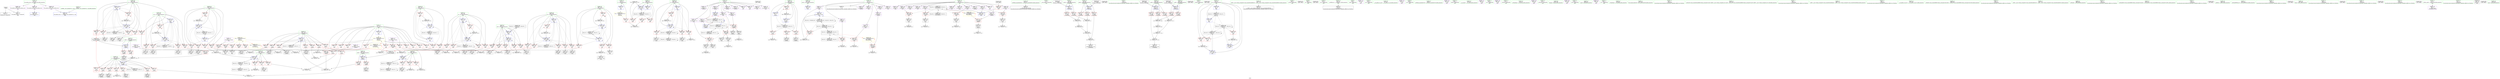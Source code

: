 digraph "SVFG" {
	label="SVFG";

	Node0x55e64c9f1860 [shape=record,color=grey,label="{NodeID: 0\nNullPtr}"];
	Node0x55e64c9f1860 -> Node0x55e64cba8f80[style=solid];
	Node0x55e64c9f1860 -> Node0x55e64cbb7dc0[style=solid];
	Node0x55e64cbe2b80 [shape=record,color=black,label="{NodeID: 526\nMR_58V_2 = PHI(MR_58V_4, MR_58V_1, )\npts\{270 \}\n}"];
	Node0x55e64cbe2b80 -> Node0x55e64cbb9a60[style=dashed];
	Node0x55e64cbc14e0 [shape=record,color=grey,label="{NodeID: 443\n576 = Binary(575, 181, )\n}"];
	Node0x55e64cbc14e0 -> Node0x55e64cbb9e70[style=solid];
	Node0x55e64cbb6160 [shape=record,color=red,label="{NodeID: 277\n497\<--265\n\<--i70\nmain\n}"];
	Node0x55e64cbb6160 -> Node0x55e64cbc11e0[style=solid];
	Node0x55e64cba9f10 [shape=record,color=red,label="{NodeID: 194\n451\<--17\n\<--n\nmain\n}"];
	Node0x55e64cba9f10 -> Node0x55e64cbc2fe0[style=solid];
	Node0x55e64cba7530 [shape=record,color=black,label="{NodeID: 111\n376\<--375\nidxprom34\<--\nmain\n}"];
	Node0x55e64cb8b520 [shape=record,color=green,label="{NodeID: 28\n8\<--10\nvis\<--vis_field_insensitive\nGlob }"];
	Node0x55e64cb8b520 -> Node0x55e64cbacee0[style=solid];
	Node0x55e64cb8b520 -> Node0x55e64cbacfb0[style=solid];
	Node0x55e64cb8b520 -> Node0x55e64cbad080[style=solid];
	Node0x55e64cb8b520 -> Node0x55e64cbad150[style=solid];
	Node0x55e64cb8b520 -> Node0x55e64cbad220[style=solid];
	Node0x55e64cb8b520 -> Node0x55e64cbad2f0[style=solid];
	Node0x55e64cb8b520 -> Node0x55e64cbad3c0[style=solid];
	Node0x55e64cb8b520 -> Node0x55e64cbad490[style=solid];
	Node0x55e64cb8b520 -> Node0x55e64cbad560[style=solid];
	Node0x55e64cb8b520 -> Node0x55e64cbad630[style=solid];
	Node0x55e64cb8b520 -> Node0x55e64cbad700[style=solid];
	Node0x55e64cb8b520 -> Node0x55e64cbad7d0[style=solid];
	Node0x55e64cc0ae70 [shape=record,color=black,label="{NodeID: 637\n562 = PHI()\n}"];
	Node0x55e64cbeb980 [shape=record,color=yellow,style=double,label="{NodeID: 554\n32V_1 = ENCHI(MR_32V_0)\npts\{21 \}\nFun[main]}"];
	Node0x55e64cbeb980 -> Node0x55e64cbaa180[style=dashed];
	Node0x55e64cbc3ee0 [shape=record,color=grey,label="{NodeID: 471\n400 = cmp(398, 399, )\n}"];
	Node0x55e64cbb7820 [shape=record,color=red,label="{NodeID: 305\n538\<--537\n\<--arrayidx130\nmain\n}"];
	Node0x55e64cbb7820 -> Node0x55e64cbacc70[style=solid];
	Node0x55e64cbb7820 -> Node0x55e64cbacd40[style=solid];
	Node0x55e64cbab5d0 [shape=record,color=red,label="{NodeID: 222\n239\<--143\n\<--k\n_Z3DFSii\n}"];
	Node0x55e64cbab5d0 -> Node0x55e64cbc02e0[style=solid];
	Node0x55e64cbad080 [shape=record,color=purple,label="{NodeID: 139\n196\<--8\narrayidx16\<--vis\n_Z3DFSii\n}"];
	Node0x55e64cba79f0 [shape=record,color=green,label="{NodeID: 56\n247\<--248\nretval\<--retval_field_insensitive\nmain\n}"];
	Node0x55e64cba79f0 -> Node0x55e64cbb8880[style=solid];
	Node0x55e64cbed260 [shape=record,color=yellow,style=double,label="{NodeID: 582\n26V_1 = ENCHI(MR_26V_0)\npts\{130000 \}\nFun[_Z3DFSii]|{|<s1>5}}"];
	Node0x55e64cbed260 -> Node0x55e64cbb4420[style=dashed];
	Node0x55e64cbed260:s1 -> Node0x55e64cbed260[style=dashed,color=red];
	Node0x55e64cbb8fd0 [shape=record,color=blue,label="{NodeID: 333\n257\<--181\nj21\<--\nmain\n}"];
	Node0x55e64cbb8fd0 -> Node0x55e64cbb5120[style=dashed];
	Node0x55e64cbb8fd0 -> Node0x55e64cbb51f0[style=dashed];
	Node0x55e64cbb8fd0 -> Node0x55e64cbb52c0[style=dashed];
	Node0x55e64cbb8fd0 -> Node0x55e64cbb5390[style=dashed];
	Node0x55e64cbb8fd0 -> Node0x55e64cbb5460[style=dashed];
	Node0x55e64cbb8fd0 -> Node0x55e64cbb8fd0[style=dashed];
	Node0x55e64cbb8fd0 -> Node0x55e64cbb94b0[style=dashed];
	Node0x55e64cbb8fd0 -> Node0x55e64cbe0d80[style=dashed];
	Node0x55e64cbb4b70 [shape=record,color=red,label="{NodeID: 250\n332\<--253\n\<--j\nmain\n}"];
	Node0x55e64cbb4b70 -> Node0x55e64cbbfea0[style=solid];
	Node0x55e64cbae740 [shape=record,color=purple,label="{NodeID: 167\n479\<--14\narrayidx94\<--a\nmain\n}"];
	Node0x55e64cbae740 -> Node0x55e64cbb75b0[style=solid];
	Node0x55e64cba9350 [shape=record,color=black,label="{NodeID: 84\n60\<--61\n\<--_ZNSt8ios_base4InitD1Ev\nCan only get source location for instruction, argument, global var or function.}"];
	Node0x55e64cb85420 [shape=record,color=green,label="{NodeID: 1\n7\<--1\n__dso_handle\<--dummyObj\nGlob }"];
	Node0x55e64cbe3080 [shape=record,color=black,label="{NodeID: 527\nMR_60V_2 = PHI(MR_60V_3, MR_60V_1, )\npts\{272 \}\n}"];
	Node0x55e64cbe3080 -> Node0x55e64cbb9b30[style=dashed];
	Node0x55e64cbe3080 -> Node0x55e64cbe3080[style=dashed];
	Node0x55e64cbc1660 [shape=record,color=grey,label="{NodeID: 444\n88 = Binary(87, 89, )\n}"];
	Node0x55e64cbc1660 -> Node0x55e64cbc1de0[style=solid];
	Node0x55e64cbb6230 [shape=record,color=red,label="{NodeID: 278\n450\<--267\n\<--j74\nmain\n}"];
	Node0x55e64cbb6230 -> Node0x55e64cbc2fe0[style=solid];
	Node0x55e64cba9fe0 [shape=record,color=red,label="{NodeID: 195\n504\<--17\n\<--n\nmain\n}"];
	Node0x55e64cba9fe0 -> Node0x55e64cbc4960[style=solid];
	Node0x55e64cba7600 [shape=record,color=black,label="{NodeID: 112\n383\<--382\nidxprom37\<--\nmain\n}"];
	Node0x55e64cb8b5f0 [shape=record,color=green,label="{NodeID: 29\n11\<--13\nc\<--c_field_insensitive\nGlob }"];
	Node0x55e64cb8b5f0 -> Node0x55e64cba9080[style=solid];
	Node0x55e64cb8b5f0 -> Node0x55e64cbad8a0[style=solid];
	Node0x55e64cb8b5f0 -> Node0x55e64cbad970[style=solid];
	Node0x55e64cb8b5f0 -> Node0x55e64cbada40[style=solid];
	Node0x55e64cb8b5f0 -> Node0x55e64cbadb10[style=solid];
	Node0x55e64cb8b5f0 -> Node0x55e64cbadbe0[style=solid];
	Node0x55e64cb8b5f0 -> Node0x55e64cbadcb0[style=solid];
	Node0x55e64cb8b5f0 -> Node0x55e64cbadd80[style=solid];
	Node0x55e64cb8b5f0 -> Node0x55e64cbade50[style=solid];
	Node0x55e64cc0af70 [shape=record,color=black,label="{NodeID: 638\n566 = PHI()\n}"];
	Node0x55e64cbc4060 [shape=record,color=grey,label="{NodeID: 472\n188 = cmp(187, 181, )\n}"];
	Node0x55e64cbb78f0 [shape=record,color=blue,label="{NodeID: 306\n17\<--18\nn\<--\nGlob }"];
	Node0x55e64cbb78f0 -> Node0x55e64cbeb8a0[style=dashed];
	Node0x55e64cbab6a0 [shape=record,color=red,label="{NodeID: 223\n179\<--145\n\<--y\n_Z3DFSii\n}"];
	Node0x55e64cbab6a0 -> Node0x55e64cbc35e0[style=solid];
	Node0x55e64cbad150 [shape=record,color=purple,label="{NodeID: 140\n199\<--8\narrayidx18\<--vis\n_Z3DFSii\n}"];
	Node0x55e64cbad150 -> Node0x55e64cbb4280[style=solid];
	Node0x55e64cba7ac0 [shape=record,color=green,label="{NodeID: 57\n249\<--250\nste\<--ste_field_insensitive\nmain\n}"];
	Node0x55e64cba7ac0 -> Node0x55e64cbb44f0[style=solid];
	Node0x55e64cba7ac0 -> Node0x55e64cbb45c0[style=solid];
	Node0x55e64cba7ac0 -> Node0x55e64cbb4690[style=solid];
	Node0x55e64cba7ac0 -> Node0x55e64cbb8950[style=solid];
	Node0x55e64cba7ac0 -> Node0x55e64cbb9e70[style=solid];
	Node0x55e64cbed340 [shape=record,color=yellow,style=double,label="{NodeID: 583\n28V_1 = ENCHI(MR_28V_0)\npts\{160000 \}\nFun[_Z3DFSii]|{|<s1>5}}"];
	Node0x55e64cbed340 -> Node0x55e64cbb4350[style=dashed];
	Node0x55e64cbed340:s1 -> Node0x55e64cbed340[style=dashed,color=red];
	Node0x55e64cbb90a0 [shape=record,color=blue,label="{NodeID: 334\n259\<--18\nk\<--\nmain\n}"];
	Node0x55e64cbb90a0 -> Node0x55e64cbb5530[style=dashed];
	Node0x55e64cbb90a0 -> Node0x55e64cbb5600[style=dashed];
	Node0x55e64cbb90a0 -> Node0x55e64cbb56d0[style=dashed];
	Node0x55e64cbb90a0 -> Node0x55e64cbb57a0[style=dashed];
	Node0x55e64cbb90a0 -> Node0x55e64cbb93e0[style=dashed];
	Node0x55e64cbb90a0 -> Node0x55e64cbd9360[style=dashed];
	Node0x55e64cbb4c40 [shape=record,color=red,label="{NodeID: 251\n338\<--253\n\<--j\nmain\n}"];
	Node0x55e64cbb4c40 -> Node0x55e64cbc0160[style=solid];
	Node0x55e64cbae810 [shape=record,color=purple,label="{NodeID: 168\n515\<--14\narrayidx115\<--a\nmain\n}"];
	Node0x55e64cba9450 [shape=record,color=black,label="{NodeID: 85\n76\<--95\n_Z7fastMaxii_ret\<--xor1\n_Z7fastMaxii\n}"];
	Node0x55e64cb860f0 [shape=record,color=green,label="{NodeID: 2\n18\<--1\n\<--dummyObj\nCan only get source location for instruction, argument, global var or function.}"];
	Node0x55e64cbe3580 [shape=record,color=black,label="{NodeID: 528\nMR_24V_2 = PHI(MR_24V_3, MR_24V_1, )\npts\{100000 \}\n}"];
	Node0x55e64cbe3580 -> Node0x55e64cbb7820[style=dashed];
	Node0x55e64cbe3580 -> Node0x55e64cbd7880[style=dashed];
	Node0x55e64cbe3580 -> Node0x55e64cbe3580[style=dashed];
	Node0x55e64cbc17e0 [shape=record,color=grey,label="{NodeID: 445\n114 = Binary(112, 113, )\n}"];
	Node0x55e64cbc17e0 -> Node0x55e64cbc20e0[style=solid];
	Node0x55e64cbb6300 [shape=record,color=red,label="{NodeID: 279\n457\<--267\n\<--j74\nmain\n}"];
	Node0x55e64cbb6300 -> Node0x55e64cbac040[style=solid];
	Node0x55e64cbaa0b0 [shape=record,color=red,label="{NodeID: 196\n510\<--17\n\<--n\nmain\n}"];
	Node0x55e64cbaa0b0 -> Node0x55e64cbc4ae0[style=solid];
	Node0x55e64cba76d0 [shape=record,color=black,label="{NodeID: 113\n403\<--402\nidxprom47\<--\nmain\n}"];
	Node0x55e64cb8b6c0 [shape=record,color=green,label="{NodeID: 30\n14\<--16\na\<--a_field_insensitive\nGlob }"];
	Node0x55e64cb8b6c0 -> Node0x55e64cbadf20[style=solid];
	Node0x55e64cb8b6c0 -> Node0x55e64cbadff0[style=solid];
	Node0x55e64cb8b6c0 -> Node0x55e64cbae0c0[style=solid];
	Node0x55e64cb8b6c0 -> Node0x55e64cbae190[style=solid];
	Node0x55e64cb8b6c0 -> Node0x55e64cbae260[style=solid];
	Node0x55e64cb8b6c0 -> Node0x55e64cbae330[style=solid];
	Node0x55e64cb8b6c0 -> Node0x55e64cbae400[style=solid];
	Node0x55e64cb8b6c0 -> Node0x55e64cbae4d0[style=solid];
	Node0x55e64cb8b6c0 -> Node0x55e64cbae5a0[style=solid];
	Node0x55e64cb8b6c0 -> Node0x55e64cbae670[style=solid];
	Node0x55e64cb8b6c0 -> Node0x55e64cbae740[style=solid];
	Node0x55e64cb8b6c0 -> Node0x55e64cbae810[style=solid];
	Node0x55e64cb8b6c0 -> Node0x55e64cbae8e0[style=solid];
	Node0x55e64cc0b070 [shape=record,color=black,label="{NodeID: 639\n568 = PHI()\n}"];
	Node0x55e64cbc41e0 [shape=record,color=grey,label="{NodeID: 473\n185 = cmp(183, 184, )\n}"];
	Node0x55e64cbb79c0 [shape=record,color=blue,label="{NodeID: 307\n20\<--18\nT\<--\nGlob }"];
	Node0x55e64cbb79c0 -> Node0x55e64cbeb980[style=dashed];
	Node0x55e64cbab770 [shape=record,color=red,label="{NodeID: 224\n183\<--145\n\<--y\n_Z3DFSii\n}"];
	Node0x55e64cbab770 -> Node0x55e64cbc41e0[style=solid];
	Node0x55e64cbad220 [shape=record,color=purple,label="{NodeID: 141\n231\<--8\narrayidx34\<--vis\n_Z3DFSii\n}"];
	Node0x55e64cba7b90 [shape=record,color=green,label="{NodeID: 58\n251\<--252\ni\<--i_field_insensitive\nmain\n}"];
	Node0x55e64cba7b90 -> Node0x55e64cbb4760[style=solid];
	Node0x55e64cba7b90 -> Node0x55e64cbb4830[style=solid];
	Node0x55e64cba7b90 -> Node0x55e64cbb4900[style=solid];
	Node0x55e64cba7b90 -> Node0x55e64cbb8af0[style=solid];
	Node0x55e64cba7b90 -> Node0x55e64cbb8e30[style=solid];
	Node0x55e64cbb9170 [shape=record,color=blue,label="{NodeID: 335\n261\<--379\ny\<--add36\nmain\n}"];
	Node0x55e64cbb9170 -> Node0x55e64cbb5870[style=dashed];
	Node0x55e64cbb9170 -> Node0x55e64cbb5940[style=dashed];
	Node0x55e64cbb9170 -> Node0x55e64cbb5a10[style=dashed];
	Node0x55e64cbb9170 -> Node0x55e64cbb9170[style=dashed];
	Node0x55e64cbb9170 -> Node0x55e64cbe9cc0[style=dashed];
	Node0x55e64cbb4d10 [shape=record,color=red,label="{NodeID: 252\n349\<--255\n\<--i17\nmain\n}"];
	Node0x55e64cbb4d10 -> Node0x55e64cbc2ce0[style=solid];
	Node0x55e64cbae8e0 [shape=record,color=purple,label="{NodeID: 169\n518\<--14\narrayidx117\<--a\nmain\n}"];
	Node0x55e64cbae8e0 -> Node0x55e64cbb7680[style=solid];
	Node0x55e64cba9520 [shape=record,color=black,label="{NodeID: 86\n99\<--117\n_Z7fastMinii_ret\<--xor1\n_Z7fastMinii\n}"];
	Node0x55e64cb85060 [shape=record,color=green,label="{NodeID: 3\n27\<--1\n_ZL2dy\<--dummyObj\nGlob }"];
	Node0x55e64cbe3a80 [shape=record,color=black,label="{NodeID: 529\nMR_26V_2 = PHI(MR_26V_3, MR_26V_1, )\npts\{130000 \}\n}"];
	Node0x55e64cbe3a80 -> Node0x55e64cbe5d80[style=dashed];
	Node0x55e64cbc1960 [shape=record,color=grey,label="{NodeID: 446\n87 = Binary(85, 86, )\n}"];
	Node0x55e64cbc1960 -> Node0x55e64cbc1660[style=solid];
	Node0x55e64cbb63d0 [shape=record,color=red,label="{NodeID: 280\n466\<--267\n\<--j74\nmain\n}"];
	Node0x55e64cbb63d0 -> Node0x55e64cbac1e0[style=solid];
	Node0x55e64cbaa180 [shape=record,color=red,label="{NodeID: 197\n291\<--20\n\<--T\nmain\n}"];
	Node0x55e64cbaa180 -> Node0x55e64cbc38e0[style=solid];
	Node0x55e64cba77a0 [shape=record,color=black,label="{NodeID: 114\n406\<--405\nidxprom49\<--\nmain\n}"];
	Node0x55e64cb8b790 [shape=record,color=green,label="{NodeID: 31\n17\<--19\nn\<--n_field_insensitive\nGlob }"];
	Node0x55e64cb8b790 -> Node0x55e64cbaf670[style=solid];
	Node0x55e64cb8b790 -> Node0x55e64cbaf740[style=solid];
	Node0x55e64cb8b790 -> Node0x55e64cbaf810[style=solid];
	Node0x55e64cb8b790 -> Node0x55e64cbaf8e0[style=solid];
	Node0x55e64cb8b790 -> Node0x55e64cbaf9b0[style=solid];
	Node0x55e64cb8b790 -> Node0x55e64cbafa80[style=solid];
	Node0x55e64cb8b790 -> Node0x55e64cbafb50[style=solid];
	Node0x55e64cb8b790 -> Node0x55e64cba9d70[style=solid];
	Node0x55e64cb8b790 -> Node0x55e64cba9e40[style=solid];
	Node0x55e64cb8b790 -> Node0x55e64cba9f10[style=solid];
	Node0x55e64cb8b790 -> Node0x55e64cba9fe0[style=solid];
	Node0x55e64cb8b790 -> Node0x55e64cbaa0b0[style=solid];
	Node0x55e64cb8b790 -> Node0x55e64cbb78f0[style=solid];
	Node0x55e64cc0b170 [shape=record,color=black,label="{NodeID: 640\n569 = PHI()\n}"];
	Node0x55e64cbc4360 [shape=record,color=grey,label="{NodeID: 474\n396 = cmp(395, 181, )\n}"];
	Node0x55e64cbb7ac0 [shape=record,color=blue,label="{NodeID: 308\n22\<--18\nres\<--\nGlob }"];
	Node0x55e64cbb7ac0 -> Node0x55e64cbdf480[style=dashed];
	Node0x55e64cbab840 [shape=record,color=red,label="{NodeID: 225\n194\<--145\n\<--y\n_Z3DFSii\n}"];
	Node0x55e64cbab840 -> Node0x55e64cba9a30[style=solid];
	Node0x55e64cbad2f0 [shape=record,color=purple,label="{NodeID: 142\n234\<--8\narrayidx36\<--vis\n_Z3DFSii\n}"];
	Node0x55e64cbad2f0 -> Node0x55e64cbb86e0[style=solid];
	Node0x55e64cba7c60 [shape=record,color=green,label="{NodeID: 59\n253\<--254\nj\<--j_field_insensitive\nmain\n}"];
	Node0x55e64cba7c60 -> Node0x55e64cbb49d0[style=solid];
	Node0x55e64cba7c60 -> Node0x55e64cbb4aa0[style=solid];
	Node0x55e64cba7c60 -> Node0x55e64cbb4b70[style=solid];
	Node0x55e64cba7c60 -> Node0x55e64cbb4c40[style=solid];
	Node0x55e64cba7c60 -> Node0x55e64cbb8bc0[style=solid];
	Node0x55e64cba7c60 -> Node0x55e64cbb8d60[style=solid];
	Node0x55e64cbb9240 [shape=record,color=blue,label="{NodeID: 336\n263\<--386\nx\<--add39\nmain\n}"];
	Node0x55e64cbb9240 -> Node0x55e64cbb5ae0[style=dashed];
	Node0x55e64cbb9240 -> Node0x55e64cbb5bb0[style=dashed];
	Node0x55e64cbb9240 -> Node0x55e64cbb5c80[style=dashed];
	Node0x55e64cbb9240 -> Node0x55e64cbb9240[style=dashed];
	Node0x55e64cbb9240 -> Node0x55e64cbea190[style=dashed];
	Node0x55e64cbb4de0 [shape=record,color=red,label="{NodeID: 253\n359\<--255\n\<--i17\nmain\n}"];
	Node0x55e64cbb4de0 -> Node0x55e64cba72c0[style=solid];
	Node0x55e64cbae9b0 [shape=record,color=purple,label="{NodeID: 170\n168\<--27\narrayidx4\<--_ZL2dy\n_Z3DFSii\n}"];
	Node0x55e64cbae9b0 -> Node0x55e64cbb40e0[style=solid];
	Node0x55e64cba95f0 [shape=record,color=black,label="{NodeID: 87\n126\<--127\n\<--_ZNSt7__cxx1112basic_stringIcSt11char_traitsIcESaIcEED1Ev\nCan only get source location for instruction, argument, global var or function.}"];
	Node0x55e64cb84e60 [shape=record,color=green,label="{NodeID: 4\n28\<--1\n_ZL2dx\<--dummyObj\nGlob }"];
	Node0x55e64cbe3f80 [shape=record,color=black,label="{NodeID: 530\nMR_28V_2 = PHI(MR_28V_3, MR_28V_1, )\npts\{160000 \}\n}"];
	Node0x55e64cbe3f80 -> Node0x55e64cbdef80[style=dashed];
	Node0x55e64cbc1ae0 [shape=record,color=grey,label="{NodeID: 447\n111 = Binary(110, 89, )\n}"];
	Node0x55e64cbc1ae0 -> Node0x55e64cbc20e0[style=solid];
	Node0x55e64cbb64a0 [shape=record,color=red,label="{NodeID: 281\n477\<--267\n\<--j74\nmain\n}"];
	Node0x55e64cbb64a0 -> Node0x55e64cbac520[style=solid];
	Node0x55e64cbaa250 [shape=record,color=red,label="{NodeID: 198\n484\<--22\n\<--res\nmain\n}"];
	Node0x55e64cbaa250 -> Node0x55e64cbc23e0[style=solid];
	Node0x55e64cba7870 [shape=record,color=black,label="{NodeID: 115\n409\<--408\nconv51\<--\nmain\n}"];
	Node0x55e64cba7870 -> Node0x55e64cbc44e0[style=solid];
	Node0x55e64cb8b860 [shape=record,color=green,label="{NodeID: 32\n20\<--21\nT\<--T_field_insensitive\nGlob }"];
	Node0x55e64cb8b860 -> Node0x55e64cbaa180[style=solid];
	Node0x55e64cb8b860 -> Node0x55e64cbb79c0[style=solid];
	Node0x55e64cc0b240 [shape=record,color=black,label="{NodeID: 641\n580 = PHI()\n}"];
	Node0x55e64cbc44e0 [shape=record,color=grey,label="{NodeID: 475\n410 = cmp(409, 411, )\n}"];
	Node0x55e64cbb7bc0 [shape=record,color=blue,label="{NodeID: 309\n622\<--48\nllvm.global_ctors_0\<--\nGlob }"];
	Node0x55e64cbab910 [shape=record,color=red,label="{NodeID: 226\n205\<--145\n\<--y\n_Z3DFSii\n}"];
	Node0x55e64cbab910 -> Node0x55e64cba6900[style=solid];
	Node0x55e64cbad3c0 [shape=record,color=purple,label="{NodeID: 143\n306\<--8\n\<--vis\nmain\n}"];
	Node0x55e64cba7d30 [shape=record,color=green,label="{NodeID: 60\n255\<--256\ni17\<--i17_field_insensitive\nmain\n}"];
	Node0x55e64cba7d30 -> Node0x55e64cbb4d10[style=solid];
	Node0x55e64cba7d30 -> Node0x55e64cbb4de0[style=solid];
	Node0x55e64cba7d30 -> Node0x55e64cbb4eb0[style=solid];
	Node0x55e64cba7d30 -> Node0x55e64cbb4f80[style=solid];
	Node0x55e64cba7d30 -> Node0x55e64cbb5050[style=solid];
	Node0x55e64cba7d30 -> Node0x55e64cbb8f00[style=solid];
	Node0x55e64cba7d30 -> Node0x55e64cbb9580[style=solid];
	Node0x55e64cbb9310 [shape=record,color=blue,label="{NodeID: 337\n418\<--420\narrayidx57\<--inc58\nmain\n}"];
	Node0x55e64cbb9310 -> Node0x55e64cbe6280[style=dashed];
	Node0x55e64cbb4eb0 [shape=record,color=red,label="{NodeID: 254\n374\<--255\n\<--i17\nmain\n}"];
	Node0x55e64cbb4eb0 -> Node0x55e64cbc2260[style=solid];
	Node0x55e64cbaea80 [shape=record,color=purple,label="{NodeID: 171\n377\<--27\narrayidx35\<--_ZL2dy\nmain\n}"];
	Node0x55e64cbaea80 -> Node0x55e64cbb70d0[style=solid];
	Node0x55e64cba96f0 [shape=record,color=black,label="{NodeID: 88\n152\<--151\nidxprom\<--\n_Z3DFSii\n}"];
	Node0x55e64cb86390 [shape=record,color=green,label="{NodeID: 5\n29\<--1\n.str\<--dummyObj\nGlob }"];
	Node0x55e64cbc1c60 [shape=record,color=grey,label="{NodeID: 448\n117 = Binary(115, 116, )\n}"];
	Node0x55e64cbc1c60 -> Node0x55e64cba9520[style=solid];
	Node0x55e64cbb6570 [shape=record,color=red,label="{NodeID: 282\n488\<--267\n\<--j74\nmain\n|{<s0>16}}"];
	Node0x55e64cbb6570:s0 -> Node0x55e64cc0ba90[style=solid,color=red];
	Node0x55e64cbaa320 [shape=record,color=red,label="{NodeID: 199\n543\<--22\n\<--res\nmain\n}"];
	Node0x55e64cbaa320 -> Node0x55e64cbc08e0[style=solid];
	Node0x55e64cbabdd0 [shape=record,color=black,label="{NodeID: 116\n414\<--413\nidxprom54\<--\nmain\n}"];
	Node0x55e64cb8b930 [shape=record,color=green,label="{NodeID: 33\n22\<--23\nres\<--res_field_insensitive\nGlob }"];
	Node0x55e64cb8b930 -> Node0x55e64cbaa250[style=solid];
	Node0x55e64cb8b930 -> Node0x55e64cbaa320[style=solid];
	Node0x55e64cb8b930 -> Node0x55e64cbaa3f0[style=solid];
	Node0x55e64cb8b930 -> Node0x55e64cbb7ac0[style=solid];
	Node0x55e64cb8b930 -> Node0x55e64cbb8a20[style=solid];
	Node0x55e64cb8b930 -> Node0x55e64cbb97f0[style=solid];
	Node0x55e64cb8b930 -> Node0x55e64cbb9c00[style=solid];
	Node0x55e64cc0b310 [shape=record,color=black,label="{NodeID: 642\n584 = PHI()\n}"];
	Node0x55e64cbc4660 [shape=record,color=grey,label="{NodeID: 476\n203 = cmp(202, 18, )\n}"];
	Node0x55e64cbb7cc0 [shape=record,color=blue,label="{NodeID: 310\n623\<--49\nllvm.global_ctors_1\<--_GLOBAL__sub_I_giongto35_0_1.cpp\nGlob }"];
	Node0x55e64cbab9e0 [shape=record,color=red,label="{NodeID: 227\n216\<--145\n\<--y\n_Z3DFSii\n}"];
	Node0x55e64cbab9e0 -> Node0x55e64cba6b70[style=solid];
	Node0x55e64cbad490 [shape=record,color=purple,label="{NodeID: 144\n440\<--8\n\<--vis\nmain\n}"];
	Node0x55e64cba7e00 [shape=record,color=green,label="{NodeID: 61\n257\<--258\nj21\<--j21_field_insensitive\nmain\n}"];
	Node0x55e64cba7e00 -> Node0x55e64cbb5120[style=solid];
	Node0x55e64cba7e00 -> Node0x55e64cbb51f0[style=solid];
	Node0x55e64cba7e00 -> Node0x55e64cbb52c0[style=solid];
	Node0x55e64cba7e00 -> Node0x55e64cbb5390[style=solid];
	Node0x55e64cba7e00 -> Node0x55e64cbb5460[style=solid];
	Node0x55e64cba7e00 -> Node0x55e64cbb8fd0[style=solid];
	Node0x55e64cba7e00 -> Node0x55e64cbb94b0[style=solid];
	Node0x55e64cbb93e0 [shape=record,color=blue,label="{NodeID: 338\n259\<--426\nk\<--inc61\nmain\n}"];
	Node0x55e64cbb93e0 -> Node0x55e64cbb5530[style=dashed];
	Node0x55e64cbb93e0 -> Node0x55e64cbb5600[style=dashed];
	Node0x55e64cbb93e0 -> Node0x55e64cbb56d0[style=dashed];
	Node0x55e64cbb93e0 -> Node0x55e64cbb57a0[style=dashed];
	Node0x55e64cbb93e0 -> Node0x55e64cbb93e0[style=dashed];
	Node0x55e64cbb93e0 -> Node0x55e64cbd9360[style=dashed];
	Node0x55e64cbb4f80 [shape=record,color=red,label="{NodeID: 255\n413\<--255\n\<--i17\nmain\n}"];
	Node0x55e64cbb4f80 -> Node0x55e64cbabdd0[style=solid];
	Node0x55e64cbaeb50 [shape=record,color=purple,label="{NodeID: 172\n175\<--28\narrayidx6\<--_ZL2dx\n_Z3DFSii\n}"];
	Node0x55e64cbaeb50 -> Node0x55e64cbb41b0[style=solid];
	Node0x55e64cba97c0 [shape=record,color=black,label="{NodeID: 89\n155\<--154\nidxprom1\<--\n_Z3DFSii\n}"];
	Node0x55e64cb86420 [shape=record,color=green,label="{NodeID: 6\n31\<--1\n.str.2\<--dummyObj\nGlob }"];
	Node0x55e64cbc1de0 [shape=record,color=grey,label="{NodeID: 449\n93 = Binary(88, 92, )\n}"];
	Node0x55e64cbc1de0 -> Node0x55e64cbc26e0[style=solid];
	Node0x55e64cbb6640 [shape=record,color=red,label="{NodeID: 283\n492\<--267\n\<--j74\nmain\n}"];
	Node0x55e64cbb6640 -> Node0x55e64cbc1360[style=solid];
	Node0x55e64cbaa3f0 [shape=record,color=red,label="{NodeID: 200\n567\<--22\n\<--res\nmain\n}"];
	Node0x55e64cbabea0 [shape=record,color=black,label="{NodeID: 117\n417\<--416\nidxprom56\<--\nmain\n}"];
	Node0x55e64cb8c650 [shape=record,color=green,label="{NodeID: 34\n24\<--26\n_Z2stB5cxx11\<--_Z2stB5cxx11_field_insensitive\nGlob }"];
	Node0x55e64cb8c650 -> Node0x55e64cba9250[style=solid];
	Node0x55e64cc0b410 [shape=record,color=black,label="{NodeID: 643\n77 = PHI()\n0th arg _Z7fastMaxii }"];
	Node0x55e64cc0b410 -> Node0x55e64cbb7ec0[style=solid];
	Node0x55e64cbc47e0 [shape=record,color=grey,label="{NodeID: 477\n192 = cmp(190, 191, )\n}"];
	Node0x55e64cbb7dc0 [shape=record,color=blue, style = dotted,label="{NodeID: 311\n624\<--3\nllvm.global_ctors_2\<--dummyVal\nGlob }"];
	Node0x55e64cbabab0 [shape=record,color=red,label="{NodeID: 228\n225\<--145\n\<--y\n_Z3DFSii\n|{<s0>5}}"];
	Node0x55e64cbabab0:s0 -> Node0x55e64cc0b870[style=solid,color=red];
	Node0x55e64cbad560 [shape=record,color=purple,label="{NodeID: 145\n465\<--8\narrayidx85\<--vis\nmain\n}"];
	Node0x55e64cba7ed0 [shape=record,color=green,label="{NodeID: 62\n259\<--260\nk\<--k_field_insensitive\nmain\n}"];
	Node0x55e64cba7ed0 -> Node0x55e64cbb5530[style=solid];
	Node0x55e64cba7ed0 -> Node0x55e64cbb5600[style=solid];
	Node0x55e64cba7ed0 -> Node0x55e64cbb56d0[style=solid];
	Node0x55e64cba7ed0 -> Node0x55e64cbb57a0[style=solid];
	Node0x55e64cba7ed0 -> Node0x55e64cbb90a0[style=solid];
	Node0x55e64cba7ed0 -> Node0x55e64cbb93e0[style=solid];
	Node0x55e64cbb94b0 [shape=record,color=blue,label="{NodeID: 339\n257\<--432\nj21\<--inc65\nmain\n}"];
	Node0x55e64cbb94b0 -> Node0x55e64cbb5120[style=dashed];
	Node0x55e64cbb94b0 -> Node0x55e64cbb51f0[style=dashed];
	Node0x55e64cbb94b0 -> Node0x55e64cbb52c0[style=dashed];
	Node0x55e64cbb94b0 -> Node0x55e64cbb5390[style=dashed];
	Node0x55e64cbb94b0 -> Node0x55e64cbb5460[style=dashed];
	Node0x55e64cbb94b0 -> Node0x55e64cbb8fd0[style=dashed];
	Node0x55e64cbb94b0 -> Node0x55e64cbb94b0[style=dashed];
	Node0x55e64cbb94b0 -> Node0x55e64cbe0d80[style=dashed];
	Node0x55e64cbb5050 [shape=record,color=red,label="{NodeID: 256\n436\<--255\n\<--i17\nmain\n}"];
	Node0x55e64cbb5050 -> Node0x55e64cbc1060[style=solid];
	Node0x55e64cbaec20 [shape=record,color=purple,label="{NodeID: 173\n384\<--28\narrayidx38\<--_ZL2dx\nmain\n}"];
	Node0x55e64cbaec20 -> Node0x55e64cbb71a0[style=solid];
	Node0x55e64cba9890 [shape=record,color=black,label="{NodeID: 90\n167\<--166\nidxprom3\<--\n_Z3DFSii\n}"];
	Node0x55e64cb86210 [shape=record,color=green,label="{NodeID: 7\n33\<--1\nstdin\<--dummyObj\nGlob }"];
	Node0x55e64cbc1f60 [shape=record,color=grey,label="{NodeID: 450\n92 = Binary(90, 91, )\n}"];
	Node0x55e64cbc1f60 -> Node0x55e64cbc1de0[style=solid];
	Node0x55e64cbb6710 [shape=record,color=red,label="{NodeID: 284\n503\<--269\n\<--i106\nmain\n}"];
	Node0x55e64cbb6710 -> Node0x55e64cbc4960[style=solid];
	Node0x55e64cbaa4c0 [shape=record,color=red,label="{NodeID: 201\n274\<--33\n\<--stdin\nmain\n}"];
	Node0x55e64cbaa4c0 -> Node0x55e64cba6eb0[style=solid];
	Node0x55e64cbabf70 [shape=record,color=black,label="{NodeID: 118\n455\<--454\nidxprom78\<--\nmain\n}"];
	Node0x55e64cb8c6e0 [shape=record,color=green,label="{NodeID: 35\n47\<--51\nllvm.global_ctors\<--llvm.global_ctors_field_insensitive\nGlob }"];
	Node0x55e64cb8c6e0 -> Node0x55e64cbaf370[style=solid];
	Node0x55e64cb8c6e0 -> Node0x55e64cbaf470[style=solid];
	Node0x55e64cb8c6e0 -> Node0x55e64cbaf570[style=solid];
	Node0x55e64cc0b570 [shape=record,color=black,label="{NodeID: 644\n78 = PHI()\n1st arg _Z7fastMaxii }"];
	Node0x55e64cc0b570 -> Node0x55e64cbb7f90[style=solid];
	Node0x55e64cbc4960 [shape=record,color=grey,label="{NodeID: 478\n505 = cmp(503, 504, )\n}"];
	Node0x55e64cbb7ec0 [shape=record,color=blue,label="{NodeID: 312\n79\<--77\nx.addr\<--x\n_Z7fastMaxii\n}"];
	Node0x55e64cbb7ec0 -> Node0x55e64cbaa800[style=dashed];
	Node0x55e64cbb7ec0 -> Node0x55e64cbaa8d0[style=dashed];
	Node0x55e64cbabb80 [shape=record,color=red,label="{NodeID: 229\n229\<--145\n\<--y\n_Z3DFSii\n}"];
	Node0x55e64cbabb80 -> Node0x55e64cba6d10[style=solid];
	Node0x55e64cbad630 [shape=record,color=purple,label="{NodeID: 146\n468\<--8\narrayidx87\<--vis\nmain\n}"];
	Node0x55e64cbad630 -> Node0x55e64cbb74e0[style=solid];
	Node0x55e64cba7fa0 [shape=record,color=green,label="{NodeID: 63\n261\<--262\ny\<--y_field_insensitive\nmain\n}"];
	Node0x55e64cba7fa0 -> Node0x55e64cbb5870[style=solid];
	Node0x55e64cba7fa0 -> Node0x55e64cbb5940[style=solid];
	Node0x55e64cba7fa0 -> Node0x55e64cbb5a10[style=solid];
	Node0x55e64cba7fa0 -> Node0x55e64cbb9170[style=solid];
	Node0x55e64cbb9580 [shape=record,color=blue,label="{NodeID: 340\n255\<--437\ni17\<--inc68\nmain\n}"];
	Node0x55e64cbb9580 -> Node0x55e64cbb4d10[style=dashed];
	Node0x55e64cbb9580 -> Node0x55e64cbb4de0[style=dashed];
	Node0x55e64cbb9580 -> Node0x55e64cbb4eb0[style=dashed];
	Node0x55e64cbb9580 -> Node0x55e64cbb4f80[style=dashed];
	Node0x55e64cbb9580 -> Node0x55e64cbb5050[style=dashed];
	Node0x55e64cbb9580 -> Node0x55e64cbb9580[style=dashed];
	Node0x55e64cbb9580 -> Node0x55e64cbe0880[style=dashed];
	Node0x55e64cbb5120 [shape=record,color=red,label="{NodeID: 257\n355\<--257\n\<--j21\nmain\n}"];
	Node0x55e64cbb5120 -> Node0x55e64cbc2b60[style=solid];
	Node0x55e64cbaecf0 [shape=record,color=purple,label="{NodeID: 174\n275\<--29\n\<--.str\nmain\n}"];
	Node0x55e64cba9960 [shape=record,color=black,label="{NodeID: 91\n174\<--173\nidxprom5\<--\n_Z3DFSii\n}"];
	Node0x55e64cb862a0 [shape=record,color=green,label="{NodeID: 8\n34\<--1\n.str.3\<--dummyObj\nGlob }"];
	Node0x55e64cbc20e0 [shape=record,color=grey,label="{NodeID: 451\n115 = Binary(111, 114, )\n}"];
	Node0x55e64cbc20e0 -> Node0x55e64cbc1c60[style=solid];
	Node0x55e64cbb67e0 [shape=record,color=red,label="{NodeID: 285\n513\<--269\n\<--i106\nmain\n}"];
	Node0x55e64cbb67e0 -> Node0x55e64cbac6c0[style=solid];
	Node0x55e64cbaa590 [shape=record,color=red,label="{NodeID: 202\n579\<--33\n\<--stdin\nmain\n}"];
	Node0x55e64cbac040 [shape=record,color=black,label="{NodeID: 119\n458\<--457\nidxprom80\<--\nmain\n}"];
	Node0x55e64cb8c7b0 [shape=record,color=green,label="{NodeID: 36\n52\<--53\n__cxx_global_var_init\<--__cxx_global_var_init_field_insensitive\n}"];
	Node0x55e64cc0b670 [shape=record,color=black,label="{NodeID: 645\n100 = PHI()\n0th arg _Z7fastMinii }"];
	Node0x55e64cc0b670 -> Node0x55e64cbb8060[style=solid];
	Node0x55e64cbc4ae0 [shape=record,color=grey,label="{NodeID: 479\n511 = cmp(509, 510, )\n}"];
	Node0x55e64cbb7f90 [shape=record,color=blue,label="{NodeID: 313\n81\<--78\ny.addr\<--y\n_Z7fastMaxii\n}"];
	Node0x55e64cbb7f90 -> Node0x55e64cbaa9a0[style=dashed];
	Node0x55e64cbb7f90 -> Node0x55e64cbaaa70[style=dashed];
	Node0x55e64cbb7f90 -> Node0x55e64cbaab40[style=dashed];
	Node0x55e64cbabc50 [shape=record,color=red,label="{NodeID: 230\n187\<--147\n\<--x\n_Z3DFSii\n}"];
	Node0x55e64cbabc50 -> Node0x55e64cbc4060[style=solid];
	Node0x55e64cbad700 [shape=record,color=purple,label="{NodeID: 147\n534\<--8\narrayidx128\<--vis\nmain\n}"];
	Node0x55e64cba8070 [shape=record,color=green,label="{NodeID: 64\n263\<--264\nx\<--x_field_insensitive\nmain\n}"];
	Node0x55e64cba8070 -> Node0x55e64cbb5ae0[style=solid];
	Node0x55e64cba8070 -> Node0x55e64cbb5bb0[style=solid];
	Node0x55e64cba8070 -> Node0x55e64cbb5c80[style=solid];
	Node0x55e64cba8070 -> Node0x55e64cbb9240[style=solid];
	Node0x55e64cbb9650 [shape=record,color=blue,label="{NodeID: 341\n265\<--181\ni70\<--\nmain\n}"];
	Node0x55e64cbb9650 -> Node0x55e64cbb5d50[style=dashed];
	Node0x55e64cbb9650 -> Node0x55e64cbb5e20[style=dashed];
	Node0x55e64cbb9650 -> Node0x55e64cbb5ef0[style=dashed];
	Node0x55e64cbb9650 -> Node0x55e64cbb5fc0[style=dashed];
	Node0x55e64cbb9650 -> Node0x55e64cbb6090[style=dashed];
	Node0x55e64cbb9650 -> Node0x55e64cbb6160[style=dashed];
	Node0x55e64cbb9650 -> Node0x55e64cbb9990[style=dashed];
	Node0x55e64cbb9650 -> Node0x55e64cbe2180[style=dashed];
	Node0x55e64cbb51f0 [shape=record,color=red,label="{NodeID: 258\n362\<--257\n\<--j21\nmain\n}"];
	Node0x55e64cbb51f0 -> Node0x55e64cba7390[style=solid];
	Node0x55e64cbaedc0 [shape=record,color=purple,label="{NodeID: 175\n276\<--31\n\<--.str.2\nmain\n}"];
	Node0x55e64cba9a30 [shape=record,color=black,label="{NodeID: 92\n195\<--194\nidxprom15\<--\n_Z3DFSii\n}"];
	Node0x55e64cb85510 [shape=record,color=green,label="{NodeID: 9\n36\<--1\n.str.4\<--dummyObj\nGlob }"];
	Node0x55e64cbc2260 [shape=record,color=grey,label="{NodeID: 452\n379 = Binary(374, 378, )\n}"];
	Node0x55e64cbc2260 -> Node0x55e64cbb9170[style=solid];
	Node0x55e64cbb68b0 [shape=record,color=red,label="{NodeID: 286\n523\<--269\n\<--i106\nmain\n}"];
	Node0x55e64cbb68b0 -> Node0x55e64cbac930[style=solid];
	Node0x55e64cbaa660 [shape=record,color=red,label="{NodeID: 203\n280\<--38\n\<--stdout\nmain\n}"];
	Node0x55e64cbaa660 -> Node0x55e64cba6f80[style=solid];
	Node0x55e64cbac110 [shape=record,color=black,label="{NodeID: 120\n464\<--463\nidxprom84\<--\nmain\n}"];
	Node0x55e64cb8c880 [shape=record,color=green,label="{NodeID: 37\n56\<--57\n_ZNSt8ios_base4InitC1Ev\<--_ZNSt8ios_base4InitC1Ev_field_insensitive\n}"];
	Node0x55e64cc0b770 [shape=record,color=black,label="{NodeID: 646\n101 = PHI()\n1st arg _Z7fastMinii }"];
	Node0x55e64cc0b770 -> Node0x55e64cbb8130[style=solid];
	Node0x55e64cbc4c60 [shape=record,color=grey,label="{NodeID: 480\n223 = cmp(222, 18, )\n}"];
	Node0x55e64cbb8060 [shape=record,color=blue,label="{NodeID: 314\n102\<--100\nx.addr\<--x\n_Z7fastMinii\n}"];
	Node0x55e64cbb8060 -> Node0x55e64cbaac10[style=dashed];
	Node0x55e64cbb8060 -> Node0x55e64cbaace0[style=dashed];
	Node0x55e64cbb8060 -> Node0x55e64cbaadb0[style=dashed];
	Node0x55e64cbb3c40 [shape=record,color=red,label="{NodeID: 231\n190\<--147\n\<--x\n_Z3DFSii\n}"];
	Node0x55e64cbb3c40 -> Node0x55e64cbc47e0[style=solid];
	Node0x55e64cbad7d0 [shape=record,color=purple,label="{NodeID: 148\n537\<--8\narrayidx130\<--vis\nmain\n}"];
	Node0x55e64cbad7d0 -> Node0x55e64cbb7820[style=solid];
	Node0x55e64cba8140 [shape=record,color=green,label="{NodeID: 65\n265\<--266\ni70\<--i70_field_insensitive\nmain\n}"];
	Node0x55e64cba8140 -> Node0x55e64cbb5d50[style=solid];
	Node0x55e64cba8140 -> Node0x55e64cbb5e20[style=solid];
	Node0x55e64cba8140 -> Node0x55e64cbb5ef0[style=solid];
	Node0x55e64cba8140 -> Node0x55e64cbb5fc0[style=solid];
	Node0x55e64cba8140 -> Node0x55e64cbb6090[style=solid];
	Node0x55e64cba8140 -> Node0x55e64cbb6160[style=solid];
	Node0x55e64cba8140 -> Node0x55e64cbb9650[style=solid];
	Node0x55e64cba8140 -> Node0x55e64cbb9990[style=solid];
	Node0x55e64cbb9720 [shape=record,color=blue,label="{NodeID: 342\n267\<--181\nj74\<--\nmain\n}"];
	Node0x55e64cbb9720 -> Node0x55e64cbb6230[style=dashed];
	Node0x55e64cbb9720 -> Node0x55e64cbb6300[style=dashed];
	Node0x55e64cbb9720 -> Node0x55e64cbb63d0[style=dashed];
	Node0x55e64cbb9720 -> Node0x55e64cbb64a0[style=dashed];
	Node0x55e64cbb9720 -> Node0x55e64cbb6570[style=dashed];
	Node0x55e64cbb9720 -> Node0x55e64cbb6640[style=dashed];
	Node0x55e64cbb9720 -> Node0x55e64cbb9720[style=dashed];
	Node0x55e64cbb9720 -> Node0x55e64cbb98c0[style=dashed];
	Node0x55e64cbb9720 -> Node0x55e64cbe2680[style=dashed];
	Node0x55e64cbb52c0 [shape=record,color=red,label="{NodeID: 259\n381\<--257\n\<--j21\nmain\n}"];
	Node0x55e64cbb52c0 -> Node0x55e64cbc2860[style=solid];
	Node0x55e64cbaee90 [shape=record,color=purple,label="{NodeID: 176\n281\<--34\n\<--.str.3\nmain\n}"];
	Node0x55e64cba9b00 [shape=record,color=black,label="{NodeID: 93\n198\<--197\nidxprom17\<--\n_Z3DFSii\n}"];
	Node0x55e64cb8ab20 [shape=record,color=green,label="{NodeID: 10\n38\<--1\nstdout\<--dummyObj\nGlob }"];
	Node0x55e64cbe5d80 [shape=record,color=black,label="{NodeID: 536\nMR_26V_3 = PHI(MR_26V_4, MR_26V_2, )\npts\{130000 \}\n|{|<s4>16}}"];
	Node0x55e64cbe5d80 -> Node0x55e64cbb7410[style=dashed];
	Node0x55e64cbe5d80 -> Node0x55e64cbb7750[style=dashed];
	Node0x55e64cbe5d80 -> Node0x55e64cbe3a80[style=dashed];
	Node0x55e64cbe5d80 -> Node0x55e64cbea690[style=dashed];
	Node0x55e64cbe5d80:s4 -> Node0x55e64cbed260[style=dashed,color=red];
	Node0x55e64cbc23e0 [shape=record,color=grey,label="{NodeID: 453\n485 = Binary(484, 181, )\n}"];
	Node0x55e64cbc23e0 -> Node0x55e64cbb97f0[style=solid];
	Node0x55e64cbb6980 [shape=record,color=red,label="{NodeID: 287\n532\<--269\n\<--i106\nmain\n}"];
	Node0x55e64cbb6980 -> Node0x55e64cbacad0[style=solid];
	Node0x55e64cbaa730 [shape=record,color=red,label="{NodeID: 204\n583\<--38\n\<--stdout\nmain\n}"];
	Node0x55e64cbac1e0 [shape=record,color=black,label="{NodeID: 121\n467\<--466\nidxprom86\<--\nmain\n}"];
	Node0x55e64cb8c950 [shape=record,color=green,label="{NodeID: 38\n62\<--63\n__cxa_atexit\<--__cxa_atexit_field_insensitive\n}"];
	Node0x55e64cc0b870 [shape=record,color=black,label="{NodeID: 647\n137 = PHI(225, 487, )\n0th arg _Z3DFSii }"];
	Node0x55e64cc0b870 -> Node0x55e64cbb8200[style=solid];
	Node0x55e64cbc4de0 [shape=record,color=grey,label="{NodeID: 481\n372 = cmp(371, 163, )\n}"];
	Node0x55e64cbb8130 [shape=record,color=blue,label="{NodeID: 315\n104\<--101\ny.addr\<--y\n_Z7fastMinii\n}"];
	Node0x55e64cbb8130 -> Node0x55e64cbaae80[style=dashed];
	Node0x55e64cbb8130 -> Node0x55e64cbaaf50[style=dashed];
	Node0x55e64cbb3cd0 [shape=record,color=red,label="{NodeID: 232\n197\<--147\n\<--x\n_Z3DFSii\n}"];
	Node0x55e64cbb3cd0 -> Node0x55e64cba9b00[style=solid];
	Node0x55e64cbad8a0 [shape=record,color=purple,label="{NodeID: 149\n218\<--11\narrayidx28\<--c\n_Z3DFSii\n}"];
	Node0x55e64cba8210 [shape=record,color=green,label="{NodeID: 66\n267\<--268\nj74\<--j74_field_insensitive\nmain\n}"];
	Node0x55e64cba8210 -> Node0x55e64cbb6230[style=solid];
	Node0x55e64cba8210 -> Node0x55e64cbb6300[style=solid];
	Node0x55e64cba8210 -> Node0x55e64cbb63d0[style=solid];
	Node0x55e64cba8210 -> Node0x55e64cbb64a0[style=solid];
	Node0x55e64cba8210 -> Node0x55e64cbb6570[style=solid];
	Node0x55e64cba8210 -> Node0x55e64cbb6640[style=solid];
	Node0x55e64cba8210 -> Node0x55e64cbb9720[style=solid];
	Node0x55e64cba8210 -> Node0x55e64cbb98c0[style=solid];
	Node0x55e64cbb97f0 [shape=record,color=blue,label="{NodeID: 343\n22\<--485\nres\<--inc98\nmain\n}"];
	Node0x55e64cbb97f0 -> Node0x55e64cbd6e80[style=dashed];
	Node0x55e64cbb5390 [shape=record,color=red,label="{NodeID: 260\n416\<--257\n\<--j21\nmain\n}"];
	Node0x55e64cbb5390 -> Node0x55e64cbabea0[style=solid];
	Node0x55e64cbaef60 [shape=record,color=purple,label="{NodeID: 177\n282\<--36\n\<--.str.4\nmain\n}"];
	Node0x55e64cba9bd0 [shape=record,color=black,label="{NodeID: 94\n201\<--200\ntobool\<--\n_Z3DFSii\n}"];
	Node0x55e64cb8abf0 [shape=record,color=green,label="{NodeID: 11\n39\<--1\n.str.5\<--dummyObj\nGlob }"];
	Node0x55e64cbe6280 [shape=record,color=black,label="{NodeID: 537\nMR_26V_8 = PHI(MR_26V_7, MR_26V_5, MR_26V_5, MR_26V_5, MR_26V_5, )\npts\{130000 \}\n}"];
	Node0x55e64cbe6280 -> Node0x55e64cbb7340[style=dashed];
	Node0x55e64cbe6280 -> Node0x55e64cbb9310[style=dashed];
	Node0x55e64cbe6280 -> Node0x55e64cbe6280[style=dashed];
	Node0x55e64cbe6280 -> Node0x55e64cbea690[style=dashed];
	Node0x55e64cbc2560 [shape=record,color=grey,label="{NodeID: 454\n110 = Binary(108, 109, )\n}"];
	Node0x55e64cbc2560 -> Node0x55e64cbc1ae0[style=solid];
	Node0x55e64cbb6a50 [shape=record,color=red,label="{NodeID: 288\n553\<--269\n\<--i106\nmain\n}"];
	Node0x55e64cbb6a50 -> Node0x55e64cbc0a60[style=solid];
	Node0x55e64cbaa800 [shape=record,color=red,label="{NodeID: 205\n86\<--79\n\<--x.addr\n_Z7fastMaxii\n}"];
	Node0x55e64cbaa800 -> Node0x55e64cbc1960[style=solid];
	Node0x55e64cbac2b0 [shape=record,color=black,label="{NodeID: 122\n470\<--469\ntobool\<--\nmain\n}"];
	Node0x55e64cb8ca20 [shape=record,color=green,label="{NodeID: 39\n61\<--67\n_ZNSt8ios_base4InitD1Ev\<--_ZNSt8ios_base4InitD1Ev_field_insensitive\n}"];
	Node0x55e64cb8ca20 -> Node0x55e64cba9350[style=solid];
	Node0x55e64cc0ba90 [shape=record,color=black,label="{NodeID: 648\n138 = PHI(226, 488, )\n1st arg _Z3DFSii }"];
	Node0x55e64cc0ba90 -> Node0x55e64cbb82d0[style=solid];
	Node0x55e64cbc4f60 [shape=record,color=grey,label="{NodeID: 482\n367 = cmp(366, 214, )\n}"];
	Node0x55e64cbb8200 [shape=record,color=blue,label="{NodeID: 316\n139\<--137\ni.addr\<--i\n_Z3DFSii\n}"];
	Node0x55e64cbb8200 -> Node0x55e64cbab020[style=dashed];
	Node0x55e64cbb8200 -> Node0x55e64cbab0f0[style=dashed];
	Node0x55e64cbb3da0 [shape=record,color=red,label="{NodeID: 233\n208\<--147\n\<--x\n_Z3DFSii\n}"];
	Node0x55e64cbb3da0 -> Node0x55e64cba69d0[style=solid];
	Node0x55e64cbad970 [shape=record,color=purple,label="{NodeID: 150\n221\<--11\narrayidx30\<--c\n_Z3DFSii\n}"];
	Node0x55e64cbad970 -> Node0x55e64cbb4420[style=solid];
	Node0x55e64cba82e0 [shape=record,color=green,label="{NodeID: 67\n269\<--270\ni106\<--i106_field_insensitive\nmain\n}"];
	Node0x55e64cba82e0 -> Node0x55e64cbb6710[style=solid];
	Node0x55e64cba82e0 -> Node0x55e64cbb67e0[style=solid];
	Node0x55e64cba82e0 -> Node0x55e64cbb68b0[style=solid];
	Node0x55e64cba82e0 -> Node0x55e64cbb6980[style=solid];
	Node0x55e64cba82e0 -> Node0x55e64cbb6a50[style=solid];
	Node0x55e64cba82e0 -> Node0x55e64cbb9a60[style=solid];
	Node0x55e64cba82e0 -> Node0x55e64cbb9da0[style=solid];
	Node0x55e64cbb98c0 [shape=record,color=blue,label="{NodeID: 344\n267\<--493\nj74\<--inc101\nmain\n}"];
	Node0x55e64cbb98c0 -> Node0x55e64cbb6230[style=dashed];
	Node0x55e64cbb98c0 -> Node0x55e64cbb6300[style=dashed];
	Node0x55e64cbb98c0 -> Node0x55e64cbb63d0[style=dashed];
	Node0x55e64cbb98c0 -> Node0x55e64cbb64a0[style=dashed];
	Node0x55e64cbb98c0 -> Node0x55e64cbb6570[style=dashed];
	Node0x55e64cbb98c0 -> Node0x55e64cbb6640[style=dashed];
	Node0x55e64cbb98c0 -> Node0x55e64cbb9720[style=dashed];
	Node0x55e64cbb98c0 -> Node0x55e64cbb98c0[style=dashed];
	Node0x55e64cbb98c0 -> Node0x55e64cbe2680[style=dashed];
	Node0x55e64cbb5460 [shape=record,color=red,label="{NodeID: 261\n431\<--257\n\<--j21\nmain\n}"];
	Node0x55e64cbb5460 -> Node0x55e64cbc0ee0[style=solid];
	Node0x55e64cbaf030 [shape=record,color=purple,label="{NodeID: 178\n284\<--39\n\<--.str.5\nmain\n}"];
	Node0x55e64cba9ca0 [shape=record,color=black,label="{NodeID: 95\n202\<--200\nconv\<--\n_Z3DFSii\n}"];
	Node0x55e64cba9ca0 -> Node0x55e64cbc4660[style=solid];
	Node0x55e64cb851e0 [shape=record,color=green,label="{NodeID: 12\n41\<--1\n_ZSt3cin\<--dummyObj\nGlob }"];
	Node0x55e64cbc26e0 [shape=record,color=grey,label="{NodeID: 455\n95 = Binary(93, 94, )\n}"];
	Node0x55e64cbc26e0 -> Node0x55e64cba9450[style=solid];
	Node0x55e64cbb6b20 [shape=record,color=red,label="{NodeID: 289\n509\<--271\n\<--j110\nmain\n}"];
	Node0x55e64cbb6b20 -> Node0x55e64cbc4ae0[style=solid];
	Node0x55e64cbaa8d0 [shape=record,color=red,label="{NodeID: 206\n90\<--79\n\<--x.addr\n_Z7fastMaxii\n}"];
	Node0x55e64cbaa8d0 -> Node0x55e64cbc1f60[style=solid];
	Node0x55e64cbac380 [shape=record,color=black,label="{NodeID: 123\n471\<--469\nconv88\<--\nmain\n}"];
	Node0x55e64cbac380 -> Node0x55e64cbc3460[style=solid];
	Node0x55e64cb8caf0 [shape=record,color=green,label="{NodeID: 40\n74\<--75\n_Z7fastMaxii\<--_Z7fastMaxii_field_insensitive\n}"];
	Node0x55e64cbc50e0 [shape=record,color=grey,label="{NodeID: 483\n482 = cmp(481, 214, )\n}"];
	Node0x55e64cbb82d0 [shape=record,color=blue,label="{NodeID: 317\n141\<--138\nj.addr\<--j\n_Z3DFSii\n}"];
	Node0x55e64cbb82d0 -> Node0x55e64cbab1c0[style=dashed];
	Node0x55e64cbb82d0 -> Node0x55e64cbab290[style=dashed];
	Node0x55e64cbb3e70 [shape=record,color=red,label="{NodeID: 234\n219\<--147\n\<--x\n_Z3DFSii\n}"];
	Node0x55e64cbb3e70 -> Node0x55e64cba6c40[style=solid];
	Node0x55e64cbada40 [shape=record,color=purple,label="{NodeID: 151\n415\<--11\narrayidx55\<--c\nmain\n}"];
	Node0x55e64cba83b0 [shape=record,color=green,label="{NodeID: 68\n271\<--272\nj110\<--j110_field_insensitive\nmain\n}"];
	Node0x55e64cba83b0 -> Node0x55e64cbb6b20[style=solid];
	Node0x55e64cba83b0 -> Node0x55e64cbb6bf0[style=solid];
	Node0x55e64cba83b0 -> Node0x55e64cbb6cc0[style=solid];
	Node0x55e64cba83b0 -> Node0x55e64cbb6d90[style=solid];
	Node0x55e64cba83b0 -> Node0x55e64cbb6e60[style=solid];
	Node0x55e64cba83b0 -> Node0x55e64cbb9b30[style=solid];
	Node0x55e64cba83b0 -> Node0x55e64cbb9cd0[style=solid];
	Node0x55e64cbbfea0 [shape=record,color=grey,label="{NodeID: 428\n333 = Binary(332, 181, )\n}"];
	Node0x55e64cbbfea0 -> Node0x55e64cba71f0[style=solid];
	Node0x55e64cbb9990 [shape=record,color=blue,label="{NodeID: 345\n265\<--498\ni70\<--inc104\nmain\n}"];
	Node0x55e64cbb9990 -> Node0x55e64cbb5d50[style=dashed];
	Node0x55e64cbb9990 -> Node0x55e64cbb5e20[style=dashed];
	Node0x55e64cbb9990 -> Node0x55e64cbb5ef0[style=dashed];
	Node0x55e64cbb9990 -> Node0x55e64cbb5fc0[style=dashed];
	Node0x55e64cbb9990 -> Node0x55e64cbb6090[style=dashed];
	Node0x55e64cbb9990 -> Node0x55e64cbb6160[style=dashed];
	Node0x55e64cbb9990 -> Node0x55e64cbb9990[style=dashed];
	Node0x55e64cbb9990 -> Node0x55e64cbe2180[style=dashed];
	Node0x55e64cbb5530 [shape=record,color=red,label="{NodeID: 262\n371\<--259\n\<--k\nmain\n}"];
	Node0x55e64cbb5530 -> Node0x55e64cbc4de0[style=solid];
	Node0x55e64cbaf100 [shape=record,color=purple,label="{NodeID: 179\n294\<--39\n\<--.str.5\nmain\n}"];
	Node0x55e64cba6900 [shape=record,color=black,label="{NodeID: 96\n206\<--205\nidxprom21\<--\n_Z3DFSii\n}"];
	Node0x55e64cb852b0 [shape=record,color=green,label="{NodeID: 13\n42\<--1\n_ZSt4cout\<--dummyObj\nGlob }"];
	Node0x55e64cbc2860 [shape=record,color=grey,label="{NodeID: 456\n386 = Binary(381, 385, )\n}"];
	Node0x55e64cbc2860 -> Node0x55e64cbb9240[style=solid];
	Node0x55e64cbb6bf0 [shape=record,color=red,label="{NodeID: 290\n516\<--271\n\<--j110\nmain\n}"];
	Node0x55e64cbb6bf0 -> Node0x55e64cbac790[style=solid];
	Node0x55e64cbaa9a0 [shape=record,color=red,label="{NodeID: 207\n85\<--81\n\<--y.addr\n_Z7fastMaxii\n}"];
	Node0x55e64cbaa9a0 -> Node0x55e64cbc1960[style=solid];
	Node0x55e64cbac450 [shape=record,color=black,label="{NodeID: 124\n475\<--474\nidxprom91\<--\nmain\n}"];
	Node0x55e64cb8cbc0 [shape=record,color=green,label="{NodeID: 41\n79\<--80\nx.addr\<--x.addr_field_insensitive\n_Z7fastMaxii\n}"];
	Node0x55e64cb8cbc0 -> Node0x55e64cbaa800[style=solid];
	Node0x55e64cb8cbc0 -> Node0x55e64cbaa8d0[style=solid];
	Node0x55e64cb8cbc0 -> Node0x55e64cbb7ec0[style=solid];
	Node0x55e64cbc5260 [shape=record,color=grey,label="{NodeID: 484\n541 = cmp(540, 18, )\n}"];
	Node0x55e64cbb83a0 [shape=record,color=blue,label="{NodeID: 318\n156\<--158\narrayidx2\<--\n_Z3DFSii\n}"];
	Node0x55e64cbb83a0 -> Node0x55e64cbd9180[style=dashed];
	Node0x55e64cbb3f40 [shape=record,color=red,label="{NodeID: 235\n226\<--147\n\<--x\n_Z3DFSii\n|{<s0>5}}"];
	Node0x55e64cbb3f40:s0 -> Node0x55e64cc0ba90[style=solid,color=red];
	Node0x55e64cbadb10 [shape=record,color=purple,label="{NodeID: 152\n418\<--11\narrayidx57\<--c\nmain\n}"];
	Node0x55e64cbadb10 -> Node0x55e64cbb7340[style=solid];
	Node0x55e64cbadb10 -> Node0x55e64cbb9310[style=solid];
	Node0x55e64cba8480 [shape=record,color=green,label="{NodeID: 69\n278\<--279\nfreopen\<--freopen_field_insensitive\n}"];
	Node0x55e64cbbffe0 [shape=record,color=grey,label="{NodeID: 429\n344 = Binary(343, 181, )\n}"];
	Node0x55e64cbbffe0 -> Node0x55e64cbb8e30[style=solid];
	Node0x55e64cbb9a60 [shape=record,color=blue,label="{NodeID: 346\n269\<--181\ni106\<--\nmain\n}"];
	Node0x55e64cbb9a60 -> Node0x55e64cbb6710[style=dashed];
	Node0x55e64cbb9a60 -> Node0x55e64cbb67e0[style=dashed];
	Node0x55e64cbb9a60 -> Node0x55e64cbb68b0[style=dashed];
	Node0x55e64cbb9a60 -> Node0x55e64cbb6980[style=dashed];
	Node0x55e64cbb9a60 -> Node0x55e64cbb6a50[style=dashed];
	Node0x55e64cbb9a60 -> Node0x55e64cbb9da0[style=dashed];
	Node0x55e64cbb9a60 -> Node0x55e64cbe2b80[style=dashed];
	Node0x55e64cbb5600 [shape=record,color=red,label="{NodeID: 263\n375\<--259\n\<--k\nmain\n}"];
	Node0x55e64cbb5600 -> Node0x55e64cba7530[style=solid];
	Node0x55e64cbaf1d0 [shape=record,color=purple,label="{NodeID: 180\n557\<--43\n\<--.str.6\nmain\n}"];
	Node0x55e64cba69d0 [shape=record,color=black,label="{NodeID: 97\n209\<--208\nidxprom23\<--\n_Z3DFSii\n}"];
	Node0x55e64cb8c020 [shape=record,color=green,label="{NodeID: 14\n43\<--1\n.str.6\<--dummyObj\nGlob }"];
	Node0x55e64cbc29e0 [shape=record,color=grey,label="{NodeID: 457\n321 = cmp(319, 320, )\n}"];
	Node0x55e64cbb6cc0 [shape=record,color=red,label="{NodeID: 291\n526\<--271\n\<--j110\nmain\n}"];
	Node0x55e64cbb6cc0 -> Node0x55e64cbaca00[style=solid];
	Node0x55e64cbaaa70 [shape=record,color=red,label="{NodeID: 208\n91\<--81\n\<--y.addr\n_Z7fastMaxii\n}"];
	Node0x55e64cbaaa70 -> Node0x55e64cbc1f60[style=solid];
	Node0x55e64cbac520 [shape=record,color=black,label="{NodeID: 125\n478\<--477\nidxprom93\<--\nmain\n}"];
	Node0x55e64cb8cc90 [shape=record,color=green,label="{NodeID: 42\n81\<--82\ny.addr\<--y.addr_field_insensitive\n_Z7fastMaxii\n}"];
	Node0x55e64cb8cc90 -> Node0x55e64cbaa9a0[style=solid];
	Node0x55e64cb8cc90 -> Node0x55e64cbaaa70[style=solid];
	Node0x55e64cb8cc90 -> Node0x55e64cbaab40[style=solid];
	Node0x55e64cb8cc90 -> Node0x55e64cbb7f90[style=solid];
	Node0x55e64cbc53e0 [shape=record,color=grey,label="{NodeID: 485\n393 = cmp(391, 392, )\n}"];
	Node0x55e64cbb8470 [shape=record,color=blue,label="{NodeID: 319\n143\<--18\nk\<--\n_Z3DFSii\n}"];
	Node0x55e64cbb8470 -> Node0x55e64cbe7680[style=dashed];
	Node0x55e64cbb4010 [shape=record,color=red,label="{NodeID: 236\n232\<--147\n\<--x\n_Z3DFSii\n}"];
	Node0x55e64cbb4010 -> Node0x55e64cba6de0[style=solid];
	Node0x55e64cbadbe0 [shape=record,color=purple,label="{NodeID: 153\n456\<--11\narrayidx79\<--c\nmain\n}"];
	Node0x55e64cba8580 [shape=record,color=green,label="{NodeID: 70\n286\<--287\nscanf\<--scanf_field_insensitive\n}"];
	Node0x55e64cbc0160 [shape=record,color=grey,label="{NodeID: 430\n339 = Binary(338, 181, )\n}"];
	Node0x55e64cbc0160 -> Node0x55e64cbb8d60[style=solid];
	Node0x55e64cbb9b30 [shape=record,color=blue,label="{NodeID: 347\n271\<--181\nj110\<--\nmain\n}"];
	Node0x55e64cbb9b30 -> Node0x55e64cbb6b20[style=dashed];
	Node0x55e64cbb9b30 -> Node0x55e64cbb6bf0[style=dashed];
	Node0x55e64cbb9b30 -> Node0x55e64cbb6cc0[style=dashed];
	Node0x55e64cbb9b30 -> Node0x55e64cbb6d90[style=dashed];
	Node0x55e64cbb9b30 -> Node0x55e64cbb6e60[style=dashed];
	Node0x55e64cbb9b30 -> Node0x55e64cbb9b30[style=dashed];
	Node0x55e64cbb9b30 -> Node0x55e64cbb9cd0[style=dashed];
	Node0x55e64cbb9b30 -> Node0x55e64cbe3080[style=dashed];
	Node0x55e64cbb56d0 [shape=record,color=red,label="{NodeID: 264\n382\<--259\n\<--k\nmain\n}"];
	Node0x55e64cbb56d0 -> Node0x55e64cba7600[style=solid];
	Node0x55e64cbaf2a0 [shape=record,color=purple,label="{NodeID: 181\n565\<--45\n\<--.str.7\nmain\n}"];
	Node0x55e64cba6aa0 [shape=record,color=black,label="{NodeID: 98\n212\<--211\nconv25\<--\n_Z3DFSii\n}"];
	Node0x55e64cba6aa0 -> Node0x55e64cbc3d60[style=solid];
	Node0x55e64cb8c0b0 [shape=record,color=green,label="{NodeID: 15\n45\<--1\n.str.7\<--dummyObj\nGlob }"];
	Node0x55e64cbe7680 [shape=record,color=black,label="{NodeID: 541\nMR_18V_3 = PHI(MR_18V_4, MR_18V_2, )\npts\{144 \}\n}"];
	Node0x55e64cbe7680 -> Node0x55e64cbab360[style=dashed];
	Node0x55e64cbe7680 -> Node0x55e64cbab430[style=dashed];
	Node0x55e64cbe7680 -> Node0x55e64cbab500[style=dashed];
	Node0x55e64cbe7680 -> Node0x55e64cbab5d0[style=dashed];
	Node0x55e64cbe7680 -> Node0x55e64cbb87b0[style=dashed];
	Node0x55e64cbc2b60 [shape=record,color=grey,label="{NodeID: 458\n357 = cmp(355, 356, )\n}"];
	Node0x55e64cbb6d90 [shape=record,color=red,label="{NodeID: 292\n535\<--271\n\<--j110\nmain\n}"];
	Node0x55e64cbb6d90 -> Node0x55e64cbacba0[style=solid];
	Node0x55e64cbaab40 [shape=record,color=red,label="{NodeID: 209\n94\<--81\n\<--y.addr\n_Z7fastMaxii\n}"];
	Node0x55e64cbaab40 -> Node0x55e64cbc26e0[style=solid];
	Node0x55e64cbac5f0 [shape=record,color=black,label="{NodeID: 126\n481\<--480\nconv95\<--\nmain\n}"];
	Node0x55e64cbac5f0 -> Node0x55e64cbc50e0[style=solid];
	Node0x55e64cb8cd60 [shape=record,color=green,label="{NodeID: 43\n97\<--98\n_Z7fastMinii\<--_Z7fastMinii_field_insensitive\n}"];
	Node0x55e64cbc5560 [shape=record,color=grey,label="{NodeID: 486\n389 = cmp(388, 181, )\n}"];
	Node0x55e64cbb8540 [shape=record,color=blue,label="{NodeID: 320\n145\<--170\ny\<--add\n_Z3DFSii\n}"];
	Node0x55e64cbb8540 -> Node0x55e64cbab6a0[style=dashed];
	Node0x55e64cbb8540 -> Node0x55e64cbab770[style=dashed];
	Node0x55e64cbb8540 -> Node0x55e64cbab840[style=dashed];
	Node0x55e64cbb8540 -> Node0x55e64cbab910[style=dashed];
	Node0x55e64cbb8540 -> Node0x55e64cbab9e0[style=dashed];
	Node0x55e64cbb8540 -> Node0x55e64cbabab0[style=dashed];
	Node0x55e64cbb8540 -> Node0x55e64cbabb80[style=dashed];
	Node0x55e64cbb8540 -> Node0x55e64cbe7b80[style=dashed];
	Node0x55e64cbb40e0 [shape=record,color=red,label="{NodeID: 237\n169\<--168\n\<--arrayidx4\n_Z3DFSii\n}"];
	Node0x55e64cbb40e0 -> Node0x55e64cbc0d60[style=solid];
	Node0x55e64cbadcb0 [shape=record,color=purple,label="{NodeID: 154\n459\<--11\narrayidx81\<--c\nmain\n}"];
	Node0x55e64cbadcb0 -> Node0x55e64cbb7410[style=solid];
	Node0x55e64cba8680 [shape=record,color=green,label="{NodeID: 71\n301\<--302\nllvm.memset.p0i8.i64\<--llvm.memset.p0i8.i64_field_insensitive\n}"];
	Node0x55e64cbdef80 [shape=record,color=black,label="{NodeID: 514\nMR_28V_3 = PHI(MR_28V_4, MR_28V_2, )\npts\{160000 \}\n|{|<s7>16}}"];
	Node0x55e64cbdef80 -> Node0x55e64cbb7000[style=dashed];
	Node0x55e64cbdef80 -> Node0x55e64cbb7270[style=dashed];
	Node0x55e64cbdef80 -> Node0x55e64cbb75b0[style=dashed];
	Node0x55e64cbdef80 -> Node0x55e64cbb7680[style=dashed];
	Node0x55e64cbdef80 -> Node0x55e64cbb8c90[style=dashed];
	Node0x55e64cbdef80 -> Node0x55e64cbdef80[style=dashed];
	Node0x55e64cbdef80 -> Node0x55e64cbe3f80[style=dashed];
	Node0x55e64cbdef80:s7 -> Node0x55e64cbed340[style=dashed,color=red];
	Node0x55e64cbc02e0 [shape=record,color=grey,label="{NodeID: 431\n240 = Binary(239, 181, )\n}"];
	Node0x55e64cbc02e0 -> Node0x55e64cbb87b0[style=solid];
	Node0x55e64cbb9c00 [shape=record,color=blue,label="{NodeID: 348\n22\<--544\nres\<--inc135\nmain\n}"];
	Node0x55e64cbb9c00 -> Node0x55e64cbd6480[style=dashed];
	Node0x55e64cbb57a0 [shape=record,color=red,label="{NodeID: 265\n425\<--259\n\<--k\nmain\n}"];
	Node0x55e64cbb57a0 -> Node0x55e64cbc0760[style=solid];
	Node0x55e64cbaf370 [shape=record,color=purple,label="{NodeID: 182\n622\<--47\nllvm.global_ctors_0\<--llvm.global_ctors\nGlob }"];
	Node0x55e64cbaf370 -> Node0x55e64cbb7bc0[style=solid];
	Node0x55e64cba6b70 [shape=record,color=black,label="{NodeID: 99\n217\<--216\nidxprom27\<--\n_Z3DFSii\n}"];
	Node0x55e64cb8c180 [shape=record,color=green,label="{NodeID: 16\n48\<--1\n\<--dummyObj\nCan only get source location for instruction, argument, global var or function.}"];
	Node0x55e64cbe7b80 [shape=record,color=black,label="{NodeID: 542\nMR_20V_2 = PHI(MR_20V_3, MR_20V_1, )\npts\{146 \}\n}"];
	Node0x55e64cbe7b80 -> Node0x55e64cbb8540[style=dashed];
	Node0x55e64cbc2ce0 [shape=record,color=grey,label="{NodeID: 459\n351 = cmp(349, 350, )\n}"];
	Node0x55e64cbb6e60 [shape=record,color=red,label="{NodeID: 293\n548\<--271\n\<--j110\nmain\n}"];
	Node0x55e64cbb6e60 -> Node0x55e64cbc05e0[style=solid];
	Node0x55e64cbaac10 [shape=record,color=red,label="{NodeID: 210\n109\<--102\n\<--x.addr\n_Z7fastMinii\n}"];
	Node0x55e64cbaac10 -> Node0x55e64cbc2560[style=solid];
	Node0x55e64cbac6c0 [shape=record,color=black,label="{NodeID: 127\n514\<--513\nidxprom114\<--\nmain\n}"];
	Node0x55e64cb8ce30 [shape=record,color=green,label="{NodeID: 44\n102\<--103\nx.addr\<--x.addr_field_insensitive\n_Z7fastMinii\n}"];
	Node0x55e64cb8ce30 -> Node0x55e64cbaac10[style=solid];
	Node0x55e64cb8ce30 -> Node0x55e64cbaace0[style=solid];
	Node0x55e64cb8ce30 -> Node0x55e64cbaadb0[style=solid];
	Node0x55e64cb8ce30 -> Node0x55e64cbb8060[style=solid];
	Node0x55e64cbd6480 [shape=record,color=black,label="{NodeID: 487\nMR_34V_9 = PHI(MR_34V_11, MR_34V_8, )\npts\{23 \}\n}"];
	Node0x55e64cbd6480 -> Node0x55e64cbaa320[style=dashed];
	Node0x55e64cbd6480 -> Node0x55e64cbaa3f0[style=dashed];
	Node0x55e64cbd6480 -> Node0x55e64cbb9c00[style=dashed];
	Node0x55e64cbd6480 -> Node0x55e64cbd6480[style=dashed];
	Node0x55e64cbd6480 -> Node0x55e64cbdf480[style=dashed];
	Node0x55e64cbb8610 [shape=record,color=blue,label="{NodeID: 321\n147\<--177\nx\<--add7\n_Z3DFSii\n}"];
	Node0x55e64cbb8610 -> Node0x55e64cbabc50[style=dashed];
	Node0x55e64cbb8610 -> Node0x55e64cbb3c40[style=dashed];
	Node0x55e64cbb8610 -> Node0x55e64cbb3cd0[style=dashed];
	Node0x55e64cbb8610 -> Node0x55e64cbb3da0[style=dashed];
	Node0x55e64cbb8610 -> Node0x55e64cbb3e70[style=dashed];
	Node0x55e64cbb8610 -> Node0x55e64cbb3f40[style=dashed];
	Node0x55e64cbb8610 -> Node0x55e64cbb4010[style=dashed];
	Node0x55e64cbb8610 -> Node0x55e64cbd8c80[style=dashed];
	Node0x55e64cbb41b0 [shape=record,color=red,label="{NodeID: 238\n176\<--175\n\<--arrayidx6\n_Z3DFSii\n}"];
	Node0x55e64cbb41b0 -> Node0x55e64cbc0be0[style=solid];
	Node0x55e64cbadd80 [shape=record,color=purple,label="{NodeID: 155\n525\<--11\narrayidx122\<--c\nmain\n}"];
	Node0x55e64cba8780 [shape=record,color=green,label="{NodeID: 72\n315\<--316\n_ZStrsIcSt11char_traitsIcESaIcEERSt13basic_istreamIT_T0_ES7_RNSt7__cxx1112basic_stringIS4_S5_T1_EE\<--_ZStrsIcSt11char_traitsIcESaIcEERSt13basic_istreamIT_T0_ES7_RNSt7__cxx1112basic_stringIS4_S5_T1_EE_field_insensitive\n}"];
	Node0x55e64cbdf480 [shape=record,color=black,label="{NodeID: 515\nMR_34V_2 = PHI(MR_34V_8, MR_34V_1, )\npts\{23 \}\n}"];
	Node0x55e64cbdf480 -> Node0x55e64cbb8a20[style=dashed];
	Node0x55e64cbc0460 [shape=record,color=grey,label="{NodeID: 432\n420 = Binary(419, 181, )\n}"];
	Node0x55e64cbc0460 -> Node0x55e64cbb9310[style=solid];
	Node0x55e64cbb9cd0 [shape=record,color=blue,label="{NodeID: 349\n271\<--549\nj110\<--inc138\nmain\n}"];
	Node0x55e64cbb9cd0 -> Node0x55e64cbb6b20[style=dashed];
	Node0x55e64cbb9cd0 -> Node0x55e64cbb6bf0[style=dashed];
	Node0x55e64cbb9cd0 -> Node0x55e64cbb6cc0[style=dashed];
	Node0x55e64cbb9cd0 -> Node0x55e64cbb6d90[style=dashed];
	Node0x55e64cbb9cd0 -> Node0x55e64cbb6e60[style=dashed];
	Node0x55e64cbb9cd0 -> Node0x55e64cbb9b30[style=dashed];
	Node0x55e64cbb9cd0 -> Node0x55e64cbb9cd0[style=dashed];
	Node0x55e64cbb9cd0 -> Node0x55e64cbe3080[style=dashed];
	Node0x55e64cbb5870 [shape=record,color=red,label="{NodeID: 266\n388\<--261\n\<--y\nmain\n}"];
	Node0x55e64cbb5870 -> Node0x55e64cbc5560[style=solid];
	Node0x55e64cbaf470 [shape=record,color=purple,label="{NodeID: 183\n623\<--47\nllvm.global_ctors_1\<--llvm.global_ctors\nGlob }"];
	Node0x55e64cbaf470 -> Node0x55e64cbb7cc0[style=solid];
	Node0x55e64cba6c40 [shape=record,color=black,label="{NodeID: 100\n220\<--219\nidxprom29\<--\n_Z3DFSii\n}"];
	Node0x55e64cb8e570 [shape=record,color=green,label="{NodeID: 17\n89\<--1\n\<--dummyObj\nCan only get source location for instruction, argument, global var or function.}"];
	Node0x55e64cbd8c80 [shape=record,color=black,label="{NodeID: 543\nMR_22V_2 = PHI(MR_22V_3, MR_22V_1, )\npts\{148 \}\n}"];
	Node0x55e64cbd8c80 -> Node0x55e64cbb8610[style=dashed];
	Node0x55e64cbc2e60 [shape=record,color=grey,label="{NodeID: 460\n461 = cmp(460, 18, )\n}"];
	Node0x55e64cbb6f30 [shape=record,color=red,label="{NodeID: 294\n328\<--325\n\<--call11\nmain\n}"];
	Node0x55e64cbb6f30 -> Node0x55e64cbb8c90[style=solid];
	Node0x55e64cbaace0 [shape=record,color=red,label="{NodeID: 211\n112\<--102\n\<--x.addr\n_Z7fastMinii\n}"];
	Node0x55e64cbaace0 -> Node0x55e64cbc17e0[style=solid];
	Node0x55e64cbac790 [shape=record,color=black,label="{NodeID: 128\n517\<--516\nidxprom116\<--\nmain\n}"];
	Node0x55e64cb8cf00 [shape=record,color=green,label="{NodeID: 45\n104\<--105\ny.addr\<--y.addr_field_insensitive\n_Z7fastMinii\n}"];
	Node0x55e64cb8cf00 -> Node0x55e64cbaae80[style=solid];
	Node0x55e64cb8cf00 -> Node0x55e64cbaaf50[style=solid];
	Node0x55e64cb8cf00 -> Node0x55e64cbb8130[style=solid];
	Node0x55e64cbb86e0 [shape=record,color=blue,label="{NodeID: 322\n234\<--158\narrayidx36\<--\n_Z3DFSii\n}"];
	Node0x55e64cbb86e0 -> Node0x55e64cbd9180[style=dashed];
	Node0x55e64cbb4280 [shape=record,color=red,label="{NodeID: 239\n200\<--199\n\<--arrayidx18\n_Z3DFSii\n}"];
	Node0x55e64cbb4280 -> Node0x55e64cba9bd0[style=solid];
	Node0x55e64cbb4280 -> Node0x55e64cba9ca0[style=solid];
	Node0x55e64cbade50 [shape=record,color=purple,label="{NodeID: 156\n528\<--11\narrayidx124\<--c\nmain\n}"];
	Node0x55e64cbade50 -> Node0x55e64cbb7750[style=solid];
	Node0x55e64cba8880 [shape=record,color=green,label="{NodeID: 73\n326\<--327\n_ZNSt7__cxx1112basic_stringIcSt11char_traitsIcESaIcEEixEm\<--_ZNSt7__cxx1112basic_stringIcSt11char_traitsIcESaIcEEixEm_field_insensitive\n}"];
	Node0x55e64cbdf980 [shape=record,color=black,label="{NodeID: 516\nMR_38V_3 = PHI(MR_38V_4, MR_38V_2, )\npts\{250 \}\n}"];
	Node0x55e64cbdf980 -> Node0x55e64cbb44f0[style=dashed];
	Node0x55e64cbdf980 -> Node0x55e64cbb45c0[style=dashed];
	Node0x55e64cbdf980 -> Node0x55e64cbb4690[style=dashed];
	Node0x55e64cbdf980 -> Node0x55e64cbb9e70[style=dashed];
	Node0x55e64cbc05e0 [shape=record,color=grey,label="{NodeID: 433\n549 = Binary(548, 181, )\n}"];
	Node0x55e64cbc05e0 -> Node0x55e64cbb9cd0[style=solid];
	Node0x55e64cbb9da0 [shape=record,color=blue,label="{NodeID: 350\n269\<--554\ni106\<--inc141\nmain\n}"];
	Node0x55e64cbb9da0 -> Node0x55e64cbb6710[style=dashed];
	Node0x55e64cbb9da0 -> Node0x55e64cbb67e0[style=dashed];
	Node0x55e64cbb9da0 -> Node0x55e64cbb68b0[style=dashed];
	Node0x55e64cbb9da0 -> Node0x55e64cbb6980[style=dashed];
	Node0x55e64cbb9da0 -> Node0x55e64cbb6a50[style=dashed];
	Node0x55e64cbb9da0 -> Node0x55e64cbb9da0[style=dashed];
	Node0x55e64cbb9da0 -> Node0x55e64cbe2b80[style=dashed];
	Node0x55e64cbb5940 [shape=record,color=red,label="{NodeID: 267\n391\<--261\n\<--y\nmain\n}"];
	Node0x55e64cbb5940 -> Node0x55e64cbc53e0[style=solid];
	Node0x55e64cbaf570 [shape=record,color=purple,label="{NodeID: 184\n624\<--47\nllvm.global_ctors_2\<--llvm.global_ctors\nGlob }"];
	Node0x55e64cbaf570 -> Node0x55e64cbb7dc0[style=solid];
	Node0x55e64cba6d10 [shape=record,color=black,label="{NodeID: 101\n230\<--229\nidxprom33\<--\n_Z3DFSii\n}"];
	Node0x55e64cb8e640 [shape=record,color=green,label="{NodeID: 18\n158\<--1\n\<--dummyObj\nCan only get source location for instruction, argument, global var or function.}"];
	Node0x55e64cbd9180 [shape=record,color=black,label="{NodeID: 544\nMR_24V_3 = PHI(MR_24V_7, MR_24V_2, )\npts\{100000 \}\n|{|<s3>5|<s4>5|<s5>16}}"];
	Node0x55e64cbd9180 -> Node0x55e64cbb4280[style=dashed];
	Node0x55e64cbd9180 -> Node0x55e64cbb86e0[style=dashed];
	Node0x55e64cbd9180 -> Node0x55e64cbd9180[style=dashed];
	Node0x55e64cbd9180:s3 -> Node0x55e64cbb83a0[style=dashed,color=red];
	Node0x55e64cbd9180:s4 -> Node0x55e64cbd9180[style=dashed,color=blue];
	Node0x55e64cbd9180:s5 -> Node0x55e64cbd7880[style=dashed,color=blue];
	Node0x55e64cbc2fe0 [shape=record,color=grey,label="{NodeID: 461\n452 = cmp(450, 451, )\n}"];
	Node0x55e64cbb7000 [shape=record,color=red,label="{NodeID: 295\n365\<--364\n\<--arrayidx28\nmain\n}"];
	Node0x55e64cbb7000 -> Node0x55e64cba7460[style=solid];
	Node0x55e64cbaadb0 [shape=record,color=red,label="{NodeID: 212\n116\<--102\n\<--x.addr\n_Z7fastMinii\n}"];
	Node0x55e64cbaadb0 -> Node0x55e64cbc1c60[style=solid];
	Node0x55e64cbac860 [shape=record,color=black,label="{NodeID: 129\n520\<--519\nconv118\<--\nmain\n}"];
	Node0x55e64cbac860 -> Node0x55e64cbc32e0[style=solid];
	Node0x55e64cb8cfd0 [shape=record,color=green,label="{NodeID: 46\n119\<--120\n__cxx_global_var_init.1\<--__cxx_global_var_init.1_field_insensitive\n}"];
	Node0x55e64cbd6e80 [shape=record,color=black,label="{NodeID: 489\nMR_34V_5 = PHI(MR_34V_7, MR_34V_4, )\npts\{23 \}\n}"];
	Node0x55e64cbd6e80 -> Node0x55e64cbaa250[style=dashed];
	Node0x55e64cbd6e80 -> Node0x55e64cbaa3f0[style=dashed];
	Node0x55e64cbd6e80 -> Node0x55e64cbb97f0[style=dashed];
	Node0x55e64cbd6e80 -> Node0x55e64cbd6480[style=dashed];
	Node0x55e64cbd6e80 -> Node0x55e64cbd6e80[style=dashed];
	Node0x55e64cbd6e80 -> Node0x55e64cbdf480[style=dashed];
	Node0x55e64cbb87b0 [shape=record,color=blue,label="{NodeID: 323\n143\<--240\nk\<--inc\n_Z3DFSii\n}"];
	Node0x55e64cbb87b0 -> Node0x55e64cbe7680[style=dashed];
	Node0x55e64cbb4350 [shape=record,color=red,label="{NodeID: 240\n211\<--210\n\<--arrayidx24\n_Z3DFSii\n}"];
	Node0x55e64cbb4350 -> Node0x55e64cba6aa0[style=solid];
	Node0x55e64cbadf20 [shape=record,color=purple,label="{NodeID: 157\n207\<--14\narrayidx22\<--a\n_Z3DFSii\n}"];
	Node0x55e64cba8980 [shape=record,color=green,label="{NodeID: 74\n559\<--560\n_ZStlsISt11char_traitsIcEERSt13basic_ostreamIcT_ES5_PKc\<--_ZStlsISt11char_traitsIcEERSt13basic_ostreamIcT_ES5_PKc_field_insensitive\n}"];
	Node0x55e64cbdfe80 [shape=record,color=black,label="{NodeID: 517\nMR_40V_2 = PHI(MR_40V_4, MR_40V_1, )\npts\{252 \}\n}"];
	Node0x55e64cbdfe80 -> Node0x55e64cbb8af0[style=dashed];
	Node0x55e64cbc0760 [shape=record,color=grey,label="{NodeID: 434\n426 = Binary(425, 181, )\n}"];
	Node0x55e64cbc0760 -> Node0x55e64cbb93e0[style=solid];
	Node0x55e64cbb9e70 [shape=record,color=blue,label="{NodeID: 351\n249\<--576\nste\<--inc149\nmain\n}"];
	Node0x55e64cbb9e70 -> Node0x55e64cbdf980[style=dashed];
	Node0x55e64cbb5a10 [shape=record,color=red,label="{NodeID: 268\n402\<--261\n\<--y\nmain\n}"];
	Node0x55e64cbb5a10 -> Node0x55e64cba76d0[style=solid];
	Node0x55e64cbaf670 [shape=record,color=red,label="{NodeID: 185\n184\<--17\n\<--n\n_Z3DFSii\n}"];
	Node0x55e64cbaf670 -> Node0x55e64cbc41e0[style=solid];
	Node0x55e64cba6de0 [shape=record,color=black,label="{NodeID: 102\n233\<--232\nidxprom35\<--\n_Z3DFSii\n}"];
	Node0x55e64cb8e710 [shape=record,color=green,label="{NodeID: 19\n163\<--1\n\<--dummyObj\nCan only get source location for instruction, argument, global var or function.}"];
	Node0x55e64cbc3160 [shape=record,color=grey,label="{NodeID: 462\n530 = cmp(529, 18, )\n}"];
	Node0x55e64cbb70d0 [shape=record,color=red,label="{NodeID: 296\n378\<--377\n\<--arrayidx35\nmain\n}"];
	Node0x55e64cbb70d0 -> Node0x55e64cbc2260[style=solid];
	Node0x55e64cbaae80 [shape=record,color=red,label="{NodeID: 213\n108\<--104\n\<--y.addr\n_Z7fastMinii\n}"];
	Node0x55e64cbaae80 -> Node0x55e64cbc2560[style=solid];
	Node0x55e64cbac930 [shape=record,color=black,label="{NodeID: 130\n524\<--523\nidxprom121\<--\nmain\n}"];
	Node0x55e64cb8d0a0 [shape=record,color=green,label="{NodeID: 47\n123\<--124\n_ZNSt7__cxx1112basic_stringIcSt11char_traitsIcESaIcEEC1Ev\<--_ZNSt7__cxx1112basic_stringIcSt11char_traitsIcESaIcEEC1Ev_field_insensitive\n}"];
	Node0x55e64cbb8880 [shape=record,color=blue,label="{NodeID: 324\n247\<--18\nretval\<--\nmain\n}"];
	Node0x55e64cbb4420 [shape=record,color=red,label="{NodeID: 241\n222\<--221\n\<--arrayidx30\n_Z3DFSii\n}"];
	Node0x55e64cbb4420 -> Node0x55e64cbc4c60[style=solid];
	Node0x55e64cbadff0 [shape=record,color=purple,label="{NodeID: 158\n210\<--14\narrayidx24\<--a\n_Z3DFSii\n}"];
	Node0x55e64cbadff0 -> Node0x55e64cbb4350[style=solid];
	Node0x55e64cba8a80 [shape=record,color=green,label="{NodeID: 75\n563\<--564\n_ZNSolsEi\<--_ZNSolsEi_field_insensitive\n}"];
	Node0x55e64cbe0380 [shape=record,color=black,label="{NodeID: 518\nMR_42V_2 = PHI(MR_42V_3, MR_42V_1, )\npts\{254 \}\n}"];
	Node0x55e64cbe0380 -> Node0x55e64cbb8bc0[style=dashed];
	Node0x55e64cbe0380 -> Node0x55e64cbe0380[style=dashed];
	Node0x55e64cbc08e0 [shape=record,color=grey,label="{NodeID: 435\n544 = Binary(543, 181, )\n}"];
	Node0x55e64cbc08e0 -> Node0x55e64cbb9c00[style=solid];
	Node0x55e64cbb5ae0 [shape=record,color=red,label="{NodeID: 269\n395\<--263\n\<--x\nmain\n}"];
	Node0x55e64cbb5ae0 -> Node0x55e64cbc4360[style=solid];
	Node0x55e64cbaf740 [shape=record,color=red,label="{NodeID: 186\n191\<--17\n\<--n\n_Z3DFSii\n}"];
	Node0x55e64cbaf740 -> Node0x55e64cbc47e0[style=solid];
	Node0x55e64cba6eb0 [shape=record,color=black,label="{NodeID: 103\n277\<--274\ncall\<--\nmain\n}"];
	Node0x55e64cb8e7e0 [shape=record,color=green,label="{NodeID: 20\n181\<--1\n\<--dummyObj\nCan only get source location for instruction, argument, global var or function.}"];
	Node0x55e64cbd9360 [shape=record,color=black,label="{NodeID: 546\nMR_48V_4 = PHI(MR_48V_8, MR_48V_3, )\npts\{260 \}\n}"];
	Node0x55e64cbd9360 -> Node0x55e64cbb90a0[style=dashed];
	Node0x55e64cbd9360 -> Node0x55e64cbe1280[style=dashed];
	Node0x55e64cbd9360 -> Node0x55e64cbd9360[style=dashed];
	Node0x55e64cbc32e0 [shape=record,color=grey,label="{NodeID: 463\n521 = cmp(520, 214, )\n}"];
	Node0x55e64cbb71a0 [shape=record,color=red,label="{NodeID: 297\n385\<--384\n\<--arrayidx38\nmain\n}"];
	Node0x55e64cbb71a0 -> Node0x55e64cbc2860[style=solid];
	Node0x55e64cbaaf50 [shape=record,color=red,label="{NodeID: 214\n113\<--104\n\<--y.addr\n_Z7fastMinii\n}"];
	Node0x55e64cbaaf50 -> Node0x55e64cbc17e0[style=solid];
	Node0x55e64cbaca00 [shape=record,color=black,label="{NodeID: 131\n527\<--526\nidxprom123\<--\nmain\n}"];
	Node0x55e64cb8d170 [shape=record,color=green,label="{NodeID: 48\n127\<--131\n_ZNSt7__cxx1112basic_stringIcSt11char_traitsIcESaIcEED1Ev\<--_ZNSt7__cxx1112basic_stringIcSt11char_traitsIcESaIcEED1Ev_field_insensitive\n}"];
	Node0x55e64cb8d170 -> Node0x55e64cba95f0[style=solid];
	Node0x55e64cbecb30 [shape=record,color=yellow,style=double,label="{NodeID: 574\n10V_1 = ENCHI(MR_10V_0)\npts\{1 \}\nFun[_Z3DFSii]|{|<s2>5}}"];
	Node0x55e64cbecb30 -> Node0x55e64cbb40e0[style=dashed];
	Node0x55e64cbecb30 -> Node0x55e64cbb41b0[style=dashed];
	Node0x55e64cbecb30:s2 -> Node0x55e64cbecb30[style=dashed,color=red];
	Node0x55e64cbd7880 [shape=record,color=black,label="{NodeID: 491\nMR_24V_4 = PHI(MR_24V_6, MR_24V_3, )\npts\{100000 \}\n|{|<s4>16}}"];
	Node0x55e64cbd7880 -> Node0x55e64cbb74e0[style=dashed];
	Node0x55e64cbd7880 -> Node0x55e64cbb7820[style=dashed];
	Node0x55e64cbd7880 -> Node0x55e64cbd7880[style=dashed];
	Node0x55e64cbd7880 -> Node0x55e64cbe3580[style=dashed];
	Node0x55e64cbd7880:s4 -> Node0x55e64cbb83a0[style=dashed,color=red];
	Node0x55e64cbb8950 [shape=record,color=blue,label="{NodeID: 325\n249\<--181\nste\<--\nmain\n}"];
	Node0x55e64cbb8950 -> Node0x55e64cbdf980[style=dashed];
	Node0x55e64cbb44f0 [shape=record,color=red,label="{NodeID: 242\n290\<--249\n\<--ste\nmain\n}"];
	Node0x55e64cbb44f0 -> Node0x55e64cbc38e0[style=solid];
	Node0x55e64cbae0c0 [shape=record,color=purple,label="{NodeID: 159\n303\<--14\n\<--a\nmain\n}"];
	Node0x55e64cba8b80 [shape=record,color=green,label="{NodeID: 76\n570\<--571\n_ZSt4endlIcSt11char_traitsIcEERSt13basic_ostreamIT_T0_ES6_\<--_ZSt4endlIcSt11char_traitsIcEERSt13basic_ostreamIT_T0_ES6__field_insensitive\n}"];
	Node0x55e64cbe0880 [shape=record,color=black,label="{NodeID: 519\nMR_44V_2 = PHI(MR_44V_4, MR_44V_1, )\npts\{256 \}\n}"];
	Node0x55e64cbe0880 -> Node0x55e64cbb8f00[style=dashed];
	Node0x55e64cbc0a60 [shape=record,color=grey,label="{NodeID: 436\n554 = Binary(553, 181, )\n}"];
	Node0x55e64cbc0a60 -> Node0x55e64cbb9da0[style=solid];
	Node0x55e64cbb5bb0 [shape=record,color=red,label="{NodeID: 270\n398\<--263\n\<--x\nmain\n}"];
	Node0x55e64cbb5bb0 -> Node0x55e64cbc3ee0[style=solid];
	Node0x55e64cbaf810 [shape=record,color=red,label="{NodeID: 187\n311\<--17\n\<--n\nmain\n}"];
	Node0x55e64cbaf810 -> Node0x55e64cbc3a60[style=solid];
	Node0x55e64cba6f80 [shape=record,color=black,label="{NodeID: 104\n283\<--280\ncall1\<--\nmain\n}"];
	Node0x55e64cb8e8b0 [shape=record,color=green,label="{NodeID: 21\n214\<--1\n\<--dummyObj\nCan only get source location for instruction, argument, global var or function.}"];
	Node0x55e64cc09030 [shape=record,color=black,label="{NodeID: 630\n59 = PHI()\n}"];
	Node0x55e64cbe9cc0 [shape=record,color=black,label="{NodeID: 547\nMR_50V_4 = PHI(MR_50V_7, MR_50V_3, )\npts\{262 \}\n}"];
	Node0x55e64cbe9cc0 -> Node0x55e64cbb9170[style=dashed];
	Node0x55e64cbe9cc0 -> Node0x55e64cbe1780[style=dashed];
	Node0x55e64cbe9cc0 -> Node0x55e64cbe9cc0[style=dashed];
	Node0x55e64cbc3460 [shape=record,color=grey,label="{NodeID: 464\n472 = cmp(471, 18, )\n}"];
	Node0x55e64cbb7270 [shape=record,color=red,label="{NodeID: 298\n408\<--407\n\<--arrayidx50\nmain\n}"];
	Node0x55e64cbb7270 -> Node0x55e64cba7870[style=solid];
	Node0x55e64cbab020 [shape=record,color=red,label="{NodeID: 215\n151\<--139\n\<--i.addr\n_Z3DFSii\n}"];
	Node0x55e64cbab020 -> Node0x55e64cba96f0[style=solid];
	Node0x55e64cbacad0 [shape=record,color=black,label="{NodeID: 132\n533\<--532\nidxprom127\<--\nmain\n}"];
	Node0x55e64cb8d240 [shape=record,color=green,label="{NodeID: 49\n134\<--135\n_Z3DFSii\<--_Z3DFSii_field_insensitive\n}"];
	Node0x55e64cbecc40 [shape=record,color=yellow,style=double,label="{NodeID: 575\n12V_1 = ENCHI(MR_12V_0)\npts\{19 \}\nFun[_Z3DFSii]|{|<s2>5}}"];
	Node0x55e64cbecc40 -> Node0x55e64cbaf670[style=dashed];
	Node0x55e64cbecc40 -> Node0x55e64cbaf740[style=dashed];
	Node0x55e64cbecc40:s2 -> Node0x55e64cbecc40[style=dashed,color=red];
	Node0x55e64cbb8a20 [shape=record,color=blue,label="{NodeID: 326\n22\<--18\nres\<--\nmain\n}"];
	Node0x55e64cbb8a20 -> Node0x55e64cbaa3f0[style=dashed];
	Node0x55e64cbb8a20 -> Node0x55e64cbd6480[style=dashed];
	Node0x55e64cbb8a20 -> Node0x55e64cbd6e80[style=dashed];
	Node0x55e64cbb8a20 -> Node0x55e64cbdf480[style=dashed];
	Node0x55e64cbb45c0 [shape=record,color=red,label="{NodeID: 243\n561\<--249\n\<--ste\nmain\n}"];
	Node0x55e64cbae190 [shape=record,color=purple,label="{NodeID: 160\n331\<--14\narrayidx\<--a\nmain\n}"];
	Node0x55e64cba8c80 [shape=record,color=green,label="{NodeID: 77\n572\<--573\n_ZNSolsEPFRSoS_E\<--_ZNSolsEPFRSoS_E_field_insensitive\n}"];
	Node0x55e64cbe0d80 [shape=record,color=black,label="{NodeID: 520\nMR_46V_2 = PHI(MR_46V_3, MR_46V_1, )\npts\{258 \}\n}"];
	Node0x55e64cbe0d80 -> Node0x55e64cbb8fd0[style=dashed];
	Node0x55e64cbe0d80 -> Node0x55e64cbe0d80[style=dashed];
	Node0x55e64cbc0be0 [shape=record,color=grey,label="{NodeID: 437\n177 = Binary(172, 176, )\n}"];
	Node0x55e64cbc0be0 -> Node0x55e64cbb8610[style=solid];
	Node0x55e64cbb5c80 [shape=record,color=red,label="{NodeID: 271\n405\<--263\n\<--x\nmain\n}"];
	Node0x55e64cbb5c80 -> Node0x55e64cba77a0[style=solid];
	Node0x55e64cbaf8e0 [shape=record,color=red,label="{NodeID: 188\n320\<--17\n\<--n\nmain\n}"];
	Node0x55e64cbaf8e0 -> Node0x55e64cbc29e0[style=solid];
	Node0x55e64cba7050 [shape=record,color=black,label="{NodeID: 105\n324\<--323\nconv\<--\nmain\n}"];
	Node0x55e64cb8b040 [shape=record,color=green,label="{NodeID: 22\n298\<--1\n\<--dummyObj\nCan only get source location for instruction, argument, global var or function.}"];
	Node0x55e64cc0a710 [shape=record,color=black,label="{NodeID: 631\n125 = PHI()\n}"];
	Node0x55e64cbea190 [shape=record,color=black,label="{NodeID: 548\nMR_52V_4 = PHI(MR_52V_7, MR_52V_3, )\npts\{264 \}\n}"];
	Node0x55e64cbea190 -> Node0x55e64cbb9240[style=dashed];
	Node0x55e64cbea190 -> Node0x55e64cbe1c80[style=dashed];
	Node0x55e64cbea190 -> Node0x55e64cbea190[style=dashed];
	Node0x55e64cbc35e0 [shape=record,color=grey,label="{NodeID: 465\n180 = cmp(179, 181, )\n}"];
	Node0x55e64cbb7340 [shape=record,color=red,label="{NodeID: 299\n419\<--418\n\<--arrayidx57\nmain\n}"];
	Node0x55e64cbb7340 -> Node0x55e64cbc0460[style=solid];
	Node0x55e64cbab0f0 [shape=record,color=red,label="{NodeID: 216\n165\<--139\n\<--i.addr\n_Z3DFSii\n}"];
	Node0x55e64cbab0f0 -> Node0x55e64cbc0d60[style=solid];
	Node0x55e64cbacba0 [shape=record,color=black,label="{NodeID: 133\n536\<--535\nidxprom129\<--\nmain\n}"];
	Node0x55e64cb8d340 [shape=record,color=green,label="{NodeID: 50\n139\<--140\ni.addr\<--i.addr_field_insensitive\n_Z3DFSii\n}"];
	Node0x55e64cb8d340 -> Node0x55e64cbab020[style=solid];
	Node0x55e64cb8d340 -> Node0x55e64cbab0f0[style=solid];
	Node0x55e64cb8d340 -> Node0x55e64cbb8200[style=solid];
	Node0x55e64cbb8af0 [shape=record,color=blue,label="{NodeID: 327\n251\<--181\ni\<--\nmain\n}"];
	Node0x55e64cbb8af0 -> Node0x55e64cbb4760[style=dashed];
	Node0x55e64cbb8af0 -> Node0x55e64cbb4830[style=dashed];
	Node0x55e64cbb8af0 -> Node0x55e64cbb4900[style=dashed];
	Node0x55e64cbb8af0 -> Node0x55e64cbb8e30[style=dashed];
	Node0x55e64cbb8af0 -> Node0x55e64cbdfe80[style=dashed];
	Node0x55e64cbb4690 [shape=record,color=red,label="{NodeID: 244\n575\<--249\n\<--ste\nmain\n}"];
	Node0x55e64cbb4690 -> Node0x55e64cbc14e0[style=solid];
	Node0x55e64cbae260 [shape=record,color=purple,label="{NodeID: 161\n335\<--14\narrayidx13\<--a\nmain\n}"];
	Node0x55e64cbae260 -> Node0x55e64cbb8c90[style=solid];
	Node0x55e64cba8d80 [shape=record,color=green,label="{NodeID: 78\n581\<--582\nfclose\<--fclose_field_insensitive\n}"];
	Node0x55e64cbe1280 [shape=record,color=black,label="{NodeID: 521\nMR_48V_2 = PHI(MR_48V_3, MR_48V_1, )\npts\{260 \}\n}"];
	Node0x55e64cbe1280 -> Node0x55e64cbe1280[style=dashed];
	Node0x55e64cbe1280 -> Node0x55e64cbd9360[style=dashed];
	Node0x55e64cbc0d60 [shape=record,color=grey,label="{NodeID: 438\n170 = Binary(165, 169, )\n}"];
	Node0x55e64cbc0d60 -> Node0x55e64cbb8540[style=solid];
	Node0x55e64cbb5d50 [shape=record,color=red,label="{NodeID: 272\n444\<--265\n\<--i70\nmain\n}"];
	Node0x55e64cbb5d50 -> Node0x55e64cbc3760[style=solid];
	Node0x55e64cbaf9b0 [shape=record,color=red,label="{NodeID: 189\n350\<--17\n\<--n\nmain\n}"];
	Node0x55e64cbaf9b0 -> Node0x55e64cbc2ce0[style=solid];
	Node0x55e64cba7120 [shape=record,color=black,label="{NodeID: 106\n330\<--329\nidxprom\<--\nmain\n}"];
	Node0x55e64cb8b110 [shape=record,color=green,label="{NodeID: 23\n299\<--1\n\<--dummyObj\nCan only get source location for instruction, argument, global var or function.}"];
	Node0x55e64cc0a940 [shape=record,color=black,label="{NodeID: 632\n285 = PHI()\n}"];
	Node0x55e64cbea690 [shape=record,color=black,label="{NodeID: 549\nMR_26V_4 = PHI(MR_26V_9, MR_26V_3, )\npts\{130000 \}\n}"];
	Node0x55e64cbea690 -> Node0x55e64cbb7340[style=dashed];
	Node0x55e64cbea690 -> Node0x55e64cbb9310[style=dashed];
	Node0x55e64cbea690 -> Node0x55e64cbe5d80[style=dashed];
	Node0x55e64cbea690 -> Node0x55e64cbe6280[style=dashed];
	Node0x55e64cbea690 -> Node0x55e64cbea690[style=dashed];
	Node0x55e64cbc3760 [shape=record,color=grey,label="{NodeID: 466\n446 = cmp(444, 445, )\n}"];
	Node0x55e64cbb7410 [shape=record,color=red,label="{NodeID: 300\n460\<--459\n\<--arrayidx81\nmain\n}"];
	Node0x55e64cbb7410 -> Node0x55e64cbc2e60[style=solid];
	Node0x55e64cbab1c0 [shape=record,color=red,label="{NodeID: 217\n154\<--141\n\<--j.addr\n_Z3DFSii\n}"];
	Node0x55e64cbab1c0 -> Node0x55e64cba97c0[style=solid];
	Node0x55e64cbacc70 [shape=record,color=black,label="{NodeID: 134\n539\<--538\ntobool131\<--\nmain\n}"];
	Node0x55e64cb8d410 [shape=record,color=green,label="{NodeID: 51\n141\<--142\nj.addr\<--j.addr_field_insensitive\n_Z3DFSii\n}"];
	Node0x55e64cb8d410 -> Node0x55e64cbab1c0[style=solid];
	Node0x55e64cb8d410 -> Node0x55e64cbab290[style=solid];
	Node0x55e64cb8d410 -> Node0x55e64cbb82d0[style=solid];
	Node0x55e64cbb8bc0 [shape=record,color=blue,label="{NodeID: 328\n253\<--18\nj\<--\nmain\n}"];
	Node0x55e64cbb8bc0 -> Node0x55e64cbb49d0[style=dashed];
	Node0x55e64cbb8bc0 -> Node0x55e64cbb4aa0[style=dashed];
	Node0x55e64cbb8bc0 -> Node0x55e64cbb4b70[style=dashed];
	Node0x55e64cbb8bc0 -> Node0x55e64cbb4c40[style=dashed];
	Node0x55e64cbb8bc0 -> Node0x55e64cbb8bc0[style=dashed];
	Node0x55e64cbb8bc0 -> Node0x55e64cbb8d60[style=dashed];
	Node0x55e64cbb8bc0 -> Node0x55e64cbe0380[style=dashed];
	Node0x55e64cbb4760 [shape=record,color=red,label="{NodeID: 245\n310\<--251\n\<--i\nmain\n}"];
	Node0x55e64cbb4760 -> Node0x55e64cbc3a60[style=solid];
	Node0x55e64cbae330 [shape=record,color=purple,label="{NodeID: 162\n361\<--14\narrayidx26\<--a\nmain\n}"];
	Node0x55e64cba8e80 [shape=record,color=green,label="{NodeID: 79\n49\<--617\n_GLOBAL__sub_I_giongto35_0_1.cpp\<--_GLOBAL__sub_I_giongto35_0_1.cpp_field_insensitive\n}"];
	Node0x55e64cba8e80 -> Node0x55e64cbb7cc0[style=solid];
	Node0x55e64cbe1780 [shape=record,color=black,label="{NodeID: 522\nMR_50V_2 = PHI(MR_50V_3, MR_50V_1, )\npts\{262 \}\n}"];
	Node0x55e64cbe1780 -> Node0x55e64cbe1780[style=dashed];
	Node0x55e64cbe1780 -> Node0x55e64cbe9cc0[style=dashed];
	Node0x55e64cbc0ee0 [shape=record,color=grey,label="{NodeID: 439\n432 = Binary(431, 181, )\n}"];
	Node0x55e64cbc0ee0 -> Node0x55e64cbb94b0[style=solid];
	Node0x55e64cbb5e20 [shape=record,color=red,label="{NodeID: 273\n454\<--265\n\<--i70\nmain\n}"];
	Node0x55e64cbb5e20 -> Node0x55e64cbabf70[style=solid];
	Node0x55e64cbafa80 [shape=record,color=red,label="{NodeID: 190\n356\<--17\n\<--n\nmain\n}"];
	Node0x55e64cbafa80 -> Node0x55e64cbc2b60[style=solid];
	Node0x55e64cba71f0 [shape=record,color=black,label="{NodeID: 107\n334\<--333\nidxprom12\<--add\nmain\n}"];
	Node0x55e64cb8b1e0 [shape=record,color=green,label="{NodeID: 24\n300\<--1\n\<--dummyObj\nCan only get source location for instruction, argument, global var or function.}"];
	Node0x55e64cc0aa10 [shape=record,color=black,label="{NodeID: 633\n295 = PHI()\n}"];
	Node0x55e64cbc38e0 [shape=record,color=grey,label="{NodeID: 467\n292 = cmp(290, 291, )\n}"];
	Node0x55e64cbb74e0 [shape=record,color=red,label="{NodeID: 301\n469\<--468\n\<--arrayidx87\nmain\n}"];
	Node0x55e64cbb74e0 -> Node0x55e64cbac2b0[style=solid];
	Node0x55e64cbb74e0 -> Node0x55e64cbac380[style=solid];
	Node0x55e64cbab290 [shape=record,color=red,label="{NodeID: 218\n172\<--141\n\<--j.addr\n_Z3DFSii\n}"];
	Node0x55e64cbab290 -> Node0x55e64cbc0be0[style=solid];
	Node0x55e64cbacd40 [shape=record,color=black,label="{NodeID: 135\n540\<--538\nconv132\<--\nmain\n}"];
	Node0x55e64cbacd40 -> Node0x55e64cbc5260[style=solid];
	Node0x55e64cb8d4e0 [shape=record,color=green,label="{NodeID: 52\n143\<--144\nk\<--k_field_insensitive\n_Z3DFSii\n}"];
	Node0x55e64cb8d4e0 -> Node0x55e64cbab360[style=solid];
	Node0x55e64cb8d4e0 -> Node0x55e64cbab430[style=solid];
	Node0x55e64cb8d4e0 -> Node0x55e64cbab500[style=solid];
	Node0x55e64cb8d4e0 -> Node0x55e64cbab5d0[style=solid];
	Node0x55e64cb8d4e0 -> Node0x55e64cbb8470[style=solid];
	Node0x55e64cb8d4e0 -> Node0x55e64cbb87b0[style=solid];
	Node0x55e64cbb8c90 [shape=record,color=blue,label="{NodeID: 329\n335\<--328\narrayidx13\<--\nmain\n}"];
	Node0x55e64cbb8c90 -> Node0x55e64cbb8c90[style=dashed];
	Node0x55e64cbb8c90 -> Node0x55e64cbdef80[style=dashed];
	Node0x55e64cbb4830 [shape=record,color=red,label="{NodeID: 246\n329\<--251\n\<--i\nmain\n}"];
	Node0x55e64cbb4830 -> Node0x55e64cba7120[style=solid];
	Node0x55e64cbae400 [shape=record,color=purple,label="{NodeID: 163\n364\<--14\narrayidx28\<--a\nmain\n}"];
	Node0x55e64cbae400 -> Node0x55e64cbb7000[style=solid];
	Node0x55e64cba8f80 [shape=record,color=black,label="{NodeID: 80\n2\<--3\ndummyVal\<--dummyVal\n}"];
	Node0x55e64cbe1c80 [shape=record,color=black,label="{NodeID: 523\nMR_52V_2 = PHI(MR_52V_3, MR_52V_1, )\npts\{264 \}\n}"];
	Node0x55e64cbe1c80 -> Node0x55e64cbe1c80[style=dashed];
	Node0x55e64cbe1c80 -> Node0x55e64cbea190[style=dashed];
	Node0x55e64cbc1060 [shape=record,color=grey,label="{NodeID: 440\n437 = Binary(436, 181, )\n}"];
	Node0x55e64cbc1060 -> Node0x55e64cbb9580[style=solid];
	Node0x55e64cbb5ef0 [shape=record,color=red,label="{NodeID: 274\n463\<--265\n\<--i70\nmain\n}"];
	Node0x55e64cbb5ef0 -> Node0x55e64cbac110[style=solid];
	Node0x55e64cbafb50 [shape=record,color=red,label="{NodeID: 191\n392\<--17\n\<--n\nmain\n}"];
	Node0x55e64cbafb50 -> Node0x55e64cbc53e0[style=solid];
	Node0x55e64cba72c0 [shape=record,color=black,label="{NodeID: 108\n360\<--359\nidxprom25\<--\nmain\n}"];
	Node0x55e64cb8b2b0 [shape=record,color=green,label="{NodeID: 25\n305\<--1\n\<--dummyObj\nCan only get source location for instruction, argument, global var or function.}"];
	Node0x55e64cc0ab10 [shape=record,color=black,label="{NodeID: 634\n314 = PHI()\n}"];
	Node0x55e64cbc3a60 [shape=record,color=grey,label="{NodeID: 468\n312 = cmp(310, 311, )\n}"];
	Node0x55e64cbb75b0 [shape=record,color=red,label="{NodeID: 302\n480\<--479\n\<--arrayidx94\nmain\n}"];
	Node0x55e64cbb75b0 -> Node0x55e64cbac5f0[style=solid];
	Node0x55e64cbab360 [shape=record,color=red,label="{NodeID: 219\n161\<--143\n\<--k\n_Z3DFSii\n}"];
	Node0x55e64cbab360 -> Node0x55e64cbc3be0[style=solid];
	Node0x55e64cbace10 [shape=record,color=purple,label="{NodeID: 136\n58\<--4\n\<--_ZStL8__ioinit\n__cxx_global_var_init\n}"];
	Node0x55e64cb8d5b0 [shape=record,color=green,label="{NodeID: 53\n145\<--146\ny\<--y_field_insensitive\n_Z3DFSii\n}"];
	Node0x55e64cb8d5b0 -> Node0x55e64cbab6a0[style=solid];
	Node0x55e64cb8d5b0 -> Node0x55e64cbab770[style=solid];
	Node0x55e64cb8d5b0 -> Node0x55e64cbab840[style=solid];
	Node0x55e64cb8d5b0 -> Node0x55e64cbab910[style=solid];
	Node0x55e64cb8d5b0 -> Node0x55e64cbab9e0[style=solid];
	Node0x55e64cb8d5b0 -> Node0x55e64cbabab0[style=solid];
	Node0x55e64cb8d5b0 -> Node0x55e64cbabb80[style=solid];
	Node0x55e64cb8d5b0 -> Node0x55e64cbb8540[style=solid];
	Node0x55e64cbb8d60 [shape=record,color=blue,label="{NodeID: 330\n253\<--339\nj\<--inc\nmain\n}"];
	Node0x55e64cbb8d60 -> Node0x55e64cbb49d0[style=dashed];
	Node0x55e64cbb8d60 -> Node0x55e64cbb4aa0[style=dashed];
	Node0x55e64cbb8d60 -> Node0x55e64cbb4b70[style=dashed];
	Node0x55e64cbb8d60 -> Node0x55e64cbb4c40[style=dashed];
	Node0x55e64cbb8d60 -> Node0x55e64cbb8bc0[style=dashed];
	Node0x55e64cbb8d60 -> Node0x55e64cbb8d60[style=dashed];
	Node0x55e64cbb8d60 -> Node0x55e64cbe0380[style=dashed];
	Node0x55e64cbb4900 [shape=record,color=red,label="{NodeID: 247\n343\<--251\n\<--i\nmain\n}"];
	Node0x55e64cbb4900 -> Node0x55e64cbbffe0[style=solid];
	Node0x55e64cbae4d0 [shape=record,color=purple,label="{NodeID: 164\n404\<--14\narrayidx48\<--a\nmain\n}"];
	Node0x55e64cba9080 [shape=record,color=black,label="{NodeID: 81\n12\<--11\n\<--c\nCan only get source location for instruction, argument, global var or function.}"];
	Node0x55e64cbe2180 [shape=record,color=black,label="{NodeID: 524\nMR_54V_2 = PHI(MR_54V_4, MR_54V_1, )\npts\{266 \}\n}"];
	Node0x55e64cbe2180 -> Node0x55e64cbb9650[style=dashed];
	Node0x55e64cbc11e0 [shape=record,color=grey,label="{NodeID: 441\n498 = Binary(497, 181, )\n}"];
	Node0x55e64cbc11e0 -> Node0x55e64cbb9990[style=solid];
	Node0x55e64cbb5fc0 [shape=record,color=red,label="{NodeID: 275\n474\<--265\n\<--i70\nmain\n}"];
	Node0x55e64cbb5fc0 -> Node0x55e64cbac450[style=solid];
	Node0x55e64cba9d70 [shape=record,color=red,label="{NodeID: 192\n399\<--17\n\<--n\nmain\n}"];
	Node0x55e64cba9d70 -> Node0x55e64cbc3ee0[style=solid];
	Node0x55e64cba7390 [shape=record,color=black,label="{NodeID: 109\n363\<--362\nidxprom27\<--\nmain\n}"];
	Node0x55e64cb8b380 [shape=record,color=green,label="{NodeID: 26\n411\<--1\n\<--dummyObj\nCan only get source location for instruction, argument, global var or function.}"];
	Node0x55e64cc0ac10 [shape=record,color=black,label="{NodeID: 635\n325 = PHI()\n}"];
	Node0x55e64cc0ac10 -> Node0x55e64cbb6f30[style=solid];
	Node0x55e64cbeb790 [shape=record,color=yellow,style=double,label="{NodeID: 552\n10V_1 = ENCHI(MR_10V_0)\npts\{1 \}\nFun[main]|{|<s6>16}}"];
	Node0x55e64cbeb790 -> Node0x55e64cbaa4c0[style=dashed];
	Node0x55e64cbeb790 -> Node0x55e64cbaa590[style=dashed];
	Node0x55e64cbeb790 -> Node0x55e64cbaa660[style=dashed];
	Node0x55e64cbeb790 -> Node0x55e64cbaa730[style=dashed];
	Node0x55e64cbeb790 -> Node0x55e64cbb70d0[style=dashed];
	Node0x55e64cbeb790 -> Node0x55e64cbb71a0[style=dashed];
	Node0x55e64cbeb790:s6 -> Node0x55e64cbecb30[style=dashed,color=red];
	Node0x55e64cbc3be0 [shape=record,color=grey,label="{NodeID: 469\n162 = cmp(161, 163, )\n}"];
	Node0x55e64cbb7680 [shape=record,color=red,label="{NodeID: 303\n519\<--518\n\<--arrayidx117\nmain\n}"];
	Node0x55e64cbb7680 -> Node0x55e64cbac860[style=solid];
	Node0x55e64cbab430 [shape=record,color=red,label="{NodeID: 220\n166\<--143\n\<--k\n_Z3DFSii\n}"];
	Node0x55e64cbab430 -> Node0x55e64cba9890[style=solid];
	Node0x55e64cbacee0 [shape=record,color=purple,label="{NodeID: 137\n153\<--8\narrayidx\<--vis\n_Z3DFSii\n}"];
	Node0x55e64cb8d680 [shape=record,color=green,label="{NodeID: 54\n147\<--148\nx\<--x_field_insensitive\n_Z3DFSii\n}"];
	Node0x55e64cb8d680 -> Node0x55e64cbabc50[style=solid];
	Node0x55e64cb8d680 -> Node0x55e64cbb3c40[style=solid];
	Node0x55e64cb8d680 -> Node0x55e64cbb3cd0[style=solid];
	Node0x55e64cb8d680 -> Node0x55e64cbb3da0[style=solid];
	Node0x55e64cb8d680 -> Node0x55e64cbb3e70[style=solid];
	Node0x55e64cb8d680 -> Node0x55e64cbb3f40[style=solid];
	Node0x55e64cb8d680 -> Node0x55e64cbb4010[style=solid];
	Node0x55e64cb8d680 -> Node0x55e64cbb8610[style=solid];
	Node0x55e64cbb8e30 [shape=record,color=blue,label="{NodeID: 331\n251\<--344\ni\<--inc15\nmain\n}"];
	Node0x55e64cbb8e30 -> Node0x55e64cbb4760[style=dashed];
	Node0x55e64cbb8e30 -> Node0x55e64cbb4830[style=dashed];
	Node0x55e64cbb8e30 -> Node0x55e64cbb4900[style=dashed];
	Node0x55e64cbb8e30 -> Node0x55e64cbb8e30[style=dashed];
	Node0x55e64cbb8e30 -> Node0x55e64cbdfe80[style=dashed];
	Node0x55e64cbb49d0 [shape=record,color=red,label="{NodeID: 248\n319\<--253\n\<--j\nmain\n}"];
	Node0x55e64cbb49d0 -> Node0x55e64cbc29e0[style=solid];
	Node0x55e64cbae5a0 [shape=record,color=purple,label="{NodeID: 165\n407\<--14\narrayidx50\<--a\nmain\n}"];
	Node0x55e64cbae5a0 -> Node0x55e64cbb7270[style=solid];
	Node0x55e64cba9180 [shape=record,color=black,label="{NodeID: 82\n246\<--18\nmain_ret\<--\nmain\n}"];
	Node0x55e64cbe2680 [shape=record,color=black,label="{NodeID: 525\nMR_56V_2 = PHI(MR_56V_3, MR_56V_1, )\npts\{268 \}\n}"];
	Node0x55e64cbe2680 -> Node0x55e64cbb9720[style=dashed];
	Node0x55e64cbe2680 -> Node0x55e64cbe2680[style=dashed];
	Node0x55e64cbc1360 [shape=record,color=grey,label="{NodeID: 442\n493 = Binary(492, 181, )\n}"];
	Node0x55e64cbc1360 -> Node0x55e64cbb98c0[style=solid];
	Node0x55e64cbb6090 [shape=record,color=red,label="{NodeID: 276\n487\<--265\n\<--i70\nmain\n|{<s0>16}}"];
	Node0x55e64cbb6090:s0 -> Node0x55e64cc0b870[style=solid,color=red];
	Node0x55e64cba9e40 [shape=record,color=red,label="{NodeID: 193\n445\<--17\n\<--n\nmain\n}"];
	Node0x55e64cba9e40 -> Node0x55e64cbc3760[style=solid];
	Node0x55e64cba7460 [shape=record,color=black,label="{NodeID: 110\n366\<--365\nconv29\<--\nmain\n}"];
	Node0x55e64cba7460 -> Node0x55e64cbc4f60[style=solid];
	Node0x55e64cb8b450 [shape=record,color=green,label="{NodeID: 27\n4\<--6\n_ZStL8__ioinit\<--_ZStL8__ioinit_field_insensitive\nGlob }"];
	Node0x55e64cb8b450 -> Node0x55e64cbace10[style=solid];
	Node0x55e64cc0ad70 [shape=record,color=black,label="{NodeID: 636\n558 = PHI()\n}"];
	Node0x55e64cbeb8a0 [shape=record,color=yellow,style=double,label="{NodeID: 553\n12V_1 = ENCHI(MR_12V_0)\npts\{19 \}\nFun[main]|{|<s10>16}}"];
	Node0x55e64cbeb8a0 -> Node0x55e64cbaf810[style=dashed];
	Node0x55e64cbeb8a0 -> Node0x55e64cbaf8e0[style=dashed];
	Node0x55e64cbeb8a0 -> Node0x55e64cbaf9b0[style=dashed];
	Node0x55e64cbeb8a0 -> Node0x55e64cbafa80[style=dashed];
	Node0x55e64cbeb8a0 -> Node0x55e64cbafb50[style=dashed];
	Node0x55e64cbeb8a0 -> Node0x55e64cba9d70[style=dashed];
	Node0x55e64cbeb8a0 -> Node0x55e64cba9e40[style=dashed];
	Node0x55e64cbeb8a0 -> Node0x55e64cba9f10[style=dashed];
	Node0x55e64cbeb8a0 -> Node0x55e64cba9fe0[style=dashed];
	Node0x55e64cbeb8a0 -> Node0x55e64cbaa0b0[style=dashed];
	Node0x55e64cbeb8a0:s10 -> Node0x55e64cbecc40[style=dashed,color=red];
	Node0x55e64cbc3d60 [shape=record,color=grey,label="{NodeID: 470\n213 = cmp(212, 214, )\n}"];
	Node0x55e64cbb7750 [shape=record,color=red,label="{NodeID: 304\n529\<--528\n\<--arrayidx124\nmain\n}"];
	Node0x55e64cbb7750 -> Node0x55e64cbc3160[style=solid];
	Node0x55e64cbab500 [shape=record,color=red,label="{NodeID: 221\n173\<--143\n\<--k\n_Z3DFSii\n}"];
	Node0x55e64cbab500 -> Node0x55e64cba9960[style=solid];
	Node0x55e64cbacfb0 [shape=record,color=purple,label="{NodeID: 138\n156\<--8\narrayidx2\<--vis\n_Z3DFSii\n}"];
	Node0x55e64cbacfb0 -> Node0x55e64cbb83a0[style=solid];
	Node0x55e64cba7920 [shape=record,color=green,label="{NodeID: 55\n244\<--245\nmain\<--main_field_insensitive\n}"];
	Node0x55e64cbb8f00 [shape=record,color=blue,label="{NodeID: 332\n255\<--181\ni17\<--\nmain\n}"];
	Node0x55e64cbb8f00 -> Node0x55e64cbb4d10[style=dashed];
	Node0x55e64cbb8f00 -> Node0x55e64cbb4de0[style=dashed];
	Node0x55e64cbb8f00 -> Node0x55e64cbb4eb0[style=dashed];
	Node0x55e64cbb8f00 -> Node0x55e64cbb4f80[style=dashed];
	Node0x55e64cbb8f00 -> Node0x55e64cbb5050[style=dashed];
	Node0x55e64cbb8f00 -> Node0x55e64cbb9580[style=dashed];
	Node0x55e64cbb8f00 -> Node0x55e64cbe0880[style=dashed];
	Node0x55e64cbb4aa0 [shape=record,color=red,label="{NodeID: 249\n323\<--253\n\<--j\nmain\n}"];
	Node0x55e64cbb4aa0 -> Node0x55e64cba7050[style=solid];
	Node0x55e64cbae670 [shape=record,color=purple,label="{NodeID: 166\n476\<--14\narrayidx92\<--a\nmain\n}"];
	Node0x55e64cba9250 [shape=record,color=black,label="{NodeID: 83\n25\<--24\n\<--_Z2stB5cxx11\nCan only get source location for instruction, argument, global var or function.}"];
}
